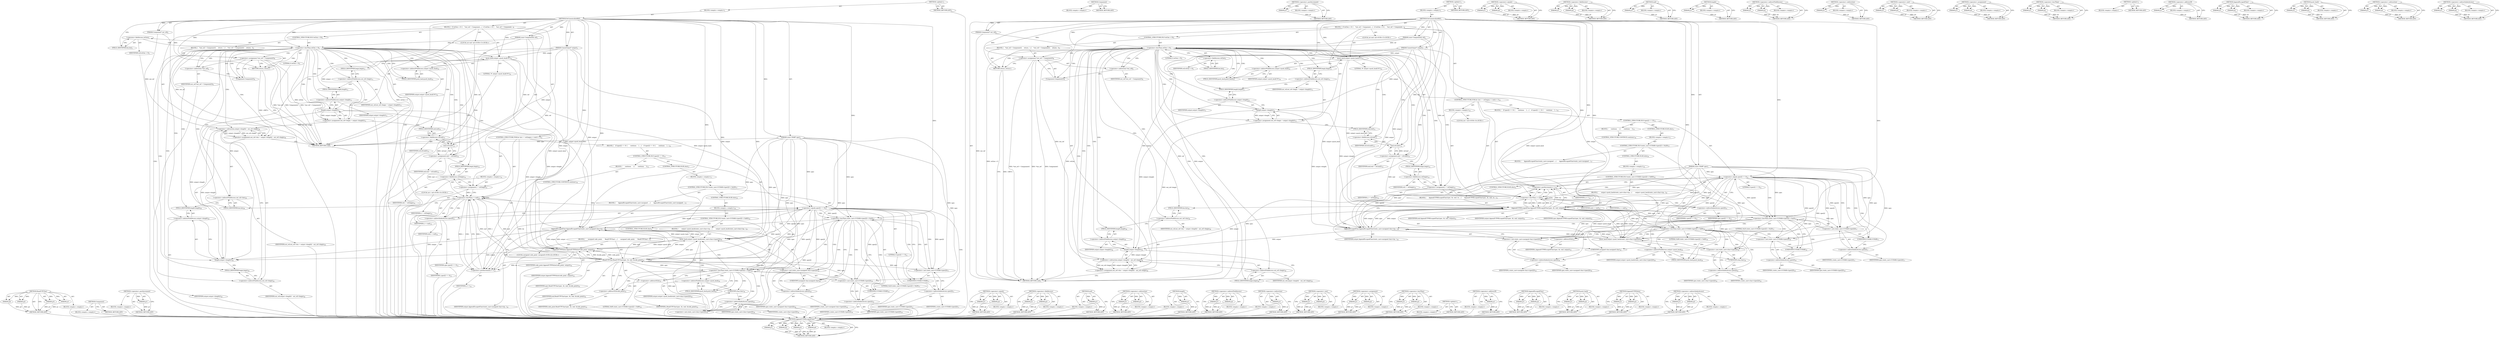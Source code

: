 digraph "&lt;operator&gt;.indirectIndexAccess" {
vulnerable_224 [label=<(METHOD,ReadUTFChar)>];
vulnerable_225 [label=<(PARAM,p1)>];
vulnerable_226 [label=<(PARAM,p2)>];
vulnerable_227 [label=<(PARAM,p3)>];
vulnerable_228 [label=<(PARAM,p4)>];
vulnerable_229 [label=<(BLOCK,&lt;empty&gt;,&lt;empty&gt;)>];
vulnerable_230 [label=<(METHOD_RETURN,ANY)>];
vulnerable_179 [label=<(METHOD,Component)>];
vulnerable_180 [label=<(BLOCK,&lt;empty&gt;,&lt;empty&gt;)>];
vulnerable_181 [label=<(METHOD_RETURN,ANY)>];
vulnerable_200 [label=<(METHOD,&lt;operator&gt;.postIncrement)>];
vulnerable_201 [label=<(PARAM,p1)>];
vulnerable_202 [label=<(BLOCK,&lt;empty&gt;,&lt;empty&gt;)>];
vulnerable_203 [label=<(METHOD_RETURN,ANY)>];
vulnerable_6 [label=<(METHOD,&lt;global&gt;)<SUB>1</SUB>>];
vulnerable_7 [label=<(BLOCK,&lt;empty&gt;,&lt;empty&gt;)<SUB>1</SUB>>];
vulnerable_8 [label=<(METHOD,DoCanonicalizeRef)<SUB>1</SUB>>];
vulnerable_9 [label=<(PARAM,const CHAR* spec)<SUB>1</SUB>>];
vulnerable_10 [label=<(PARAM,const Component&amp; ref)<SUB>2</SUB>>];
vulnerable_11 [label=<(PARAM,CanonOutput* output)<SUB>3</SUB>>];
vulnerable_12 [label=<(PARAM,Component* out_ref)<SUB>4</SUB>>];
vulnerable_13 [label=<(BLOCK,{
  if (ref.len &lt; 0) {
    *out_ref = Component...,{
  if (ref.len &lt; 0) {
    *out_ref = Component...)<SUB>4</SUB>>];
vulnerable_14 [label=<(CONTROL_STRUCTURE,IF,if (ref.len &lt; 0))<SUB>5</SUB>>];
vulnerable_15 [label=<(&lt;operator&gt;.lessThan,ref.len &lt; 0)<SUB>5</SUB>>];
vulnerable_16 [label=<(&lt;operator&gt;.fieldAccess,ref.len)<SUB>5</SUB>>];
vulnerable_17 [label=<(IDENTIFIER,ref,ref.len &lt; 0)<SUB>5</SUB>>];
vulnerable_18 [label=<(FIELD_IDENTIFIER,len,len)<SUB>5</SUB>>];
vulnerable_19 [label=<(LITERAL,0,ref.len &lt; 0)<SUB>5</SUB>>];
vulnerable_20 [label=<(BLOCK,{
    *out_ref = Component();
    return;
  },{
    *out_ref = Component();
    return;
  })<SUB>5</SUB>>];
vulnerable_21 [label=<(&lt;operator&gt;.assignment,*out_ref = Component())<SUB>6</SUB>>];
vulnerable_22 [label=<(&lt;operator&gt;.indirection,*out_ref)<SUB>6</SUB>>];
vulnerable_23 [label=<(IDENTIFIER,out_ref,*out_ref = Component())<SUB>6</SUB>>];
vulnerable_24 [label=<(Component,Component())<SUB>6</SUB>>];
vulnerable_25 [label=<(RETURN,return;,return;)<SUB>7</SUB>>];
vulnerable_26 [label=<(push_back,output-&gt;push_back('#'))<SUB>10</SUB>>];
vulnerable_27 [label=<(&lt;operator&gt;.indirectFieldAccess,output-&gt;push_back)<SUB>10</SUB>>];
vulnerable_28 [label=<(IDENTIFIER,output,output-&gt;push_back('#'))<SUB>10</SUB>>];
vulnerable_29 [label=<(FIELD_IDENTIFIER,push_back,push_back)<SUB>10</SUB>>];
vulnerable_30 [label=<(LITERAL,'#',output-&gt;push_back('#'))<SUB>10</SUB>>];
vulnerable_31 [label=<(&lt;operator&gt;.assignment,out_ref-&gt;begin = output-&gt;length())<SUB>11</SUB>>];
vulnerable_32 [label=<(&lt;operator&gt;.indirectFieldAccess,out_ref-&gt;begin)<SUB>11</SUB>>];
vulnerable_33 [label=<(IDENTIFIER,out_ref,out_ref-&gt;begin = output-&gt;length())<SUB>11</SUB>>];
vulnerable_34 [label=<(FIELD_IDENTIFIER,begin,begin)<SUB>11</SUB>>];
vulnerable_35 [label=<(length,output-&gt;length())<SUB>11</SUB>>];
vulnerable_36 [label=<(&lt;operator&gt;.indirectFieldAccess,output-&gt;length)<SUB>11</SUB>>];
vulnerable_37 [label=<(IDENTIFIER,output,output-&gt;length())<SUB>11</SUB>>];
vulnerable_38 [label=<(FIELD_IDENTIFIER,length,length)<SUB>11</SUB>>];
vulnerable_39 [label="<(LOCAL,int end: int)<SUB>13</SUB>>"];
vulnerable_40 [label=<(&lt;operator&gt;.assignment,end = ref.end())<SUB>13</SUB>>];
vulnerable_41 [label=<(IDENTIFIER,end,end = ref.end())<SUB>13</SUB>>];
vulnerable_42 [label=<(end,ref.end())<SUB>13</SUB>>];
vulnerable_43 [label=<(&lt;operator&gt;.fieldAccess,ref.end)<SUB>13</SUB>>];
vulnerable_44 [label=<(IDENTIFIER,ref,ref.end())<SUB>13</SUB>>];
vulnerable_45 [label=<(FIELD_IDENTIFIER,end,end)<SUB>13</SUB>>];
vulnerable_46 [label=<(CONTROL_STRUCTURE,FOR,for (int i = ref.begin;i &lt; end;i++))<SUB>14</SUB>>];
vulnerable_47 [label=<(BLOCK,&lt;empty&gt;,&lt;empty&gt;)<SUB>14</SUB>>];
vulnerable_48 [label="<(LOCAL,int i: int)<SUB>14</SUB>>"];
vulnerable_49 [label=<(&lt;operator&gt;.assignment,i = ref.begin)<SUB>14</SUB>>];
vulnerable_50 [label=<(IDENTIFIER,i,i = ref.begin)<SUB>14</SUB>>];
vulnerable_51 [label=<(&lt;operator&gt;.fieldAccess,ref.begin)<SUB>14</SUB>>];
vulnerable_52 [label=<(IDENTIFIER,ref,i = ref.begin)<SUB>14</SUB>>];
vulnerable_53 [label=<(FIELD_IDENTIFIER,begin,begin)<SUB>14</SUB>>];
vulnerable_54 [label=<(&lt;operator&gt;.lessThan,i &lt; end)<SUB>14</SUB>>];
vulnerable_55 [label=<(IDENTIFIER,i,i &lt; end)<SUB>14</SUB>>];
vulnerable_56 [label=<(IDENTIFIER,end,i &lt; end)<SUB>14</SUB>>];
vulnerable_57 [label=<(&lt;operator&gt;.postIncrement,i++)<SUB>14</SUB>>];
vulnerable_58 [label=<(IDENTIFIER,i,i++)<SUB>14</SUB>>];
vulnerable_59 [label=<(BLOCK,{
    if (spec[i] == 0) {
      continue;
    }...,{
    if (spec[i] == 0) {
      continue;
    }...)<SUB>14</SUB>>];
vulnerable_60 [label=<(CONTROL_STRUCTURE,IF,if (spec[i] == 0))<SUB>15</SUB>>];
vulnerable_61 [label=<(&lt;operator&gt;.equals,spec[i] == 0)<SUB>15</SUB>>];
vulnerable_62 [label=<(&lt;operator&gt;.indirectIndexAccess,spec[i])<SUB>15</SUB>>];
vulnerable_63 [label=<(IDENTIFIER,spec,spec[i] == 0)<SUB>15</SUB>>];
vulnerable_64 [label=<(IDENTIFIER,i,spec[i] == 0)<SUB>15</SUB>>];
vulnerable_65 [label=<(LITERAL,0,spec[i] == 0)<SUB>15</SUB>>];
vulnerable_66 [label=<(BLOCK,{
      continue;
    },{
      continue;
    })<SUB>15</SUB>>];
vulnerable_67 [label=<(CONTROL_STRUCTURE,CONTINUE,continue;)<SUB>16</SUB>>];
vulnerable_68 [label=<(CONTROL_STRUCTURE,ELSE,else)<SUB>17</SUB>>];
vulnerable_69 [label=<(BLOCK,&lt;empty&gt;,&lt;empty&gt;)<SUB>17</SUB>>];
vulnerable_70 [label=<(CONTROL_STRUCTURE,IF,if (static_cast&lt;UCHAR&gt;(spec[i]) &lt; 0x20))<SUB>17</SUB>>];
vulnerable_71 [label=<(&lt;operator&gt;.lessThan,static_cast&lt;UCHAR&gt;(spec[i]) &lt; 0x20)<SUB>17</SUB>>];
vulnerable_72 [label=<(&lt;operator&gt;.cast,static_cast&lt;UCHAR&gt;(spec[i]))<SUB>17</SUB>>];
vulnerable_73 [label=<(UNKNOWN,UCHAR,UCHAR)<SUB>17</SUB>>];
vulnerable_74 [label=<(&lt;operator&gt;.indirectIndexAccess,spec[i])<SUB>17</SUB>>];
vulnerable_75 [label=<(IDENTIFIER,spec,static_cast&lt;UCHAR&gt;(spec[i]))<SUB>17</SUB>>];
vulnerable_76 [label=<(IDENTIFIER,i,static_cast&lt;UCHAR&gt;(spec[i]))<SUB>17</SUB>>];
vulnerable_77 [label=<(LITERAL,0x20,static_cast&lt;UCHAR&gt;(spec[i]) &lt; 0x20)<SUB>17</SUB>>];
vulnerable_78 [label=<(BLOCK,{
      AppendEscapedChar(static_cast&lt;unsigned ...,{
      AppendEscapedChar(static_cast&lt;unsigned ...)<SUB>17</SUB>>];
vulnerable_79 [label=<(AppendEscapedChar,AppendEscapedChar(static_cast&lt;unsigned char&gt;(sp...)<SUB>18</SUB>>];
vulnerable_80 [label=<(&lt;operator&gt;.cast,static_cast&lt;unsigned char&gt;(spec[i]))<SUB>18</SUB>>];
vulnerable_81 [label=<(UNKNOWN,unsigned char,unsigned char)<SUB>18</SUB>>];
vulnerable_82 [label=<(&lt;operator&gt;.indirectIndexAccess,spec[i])<SUB>18</SUB>>];
vulnerable_83 [label=<(IDENTIFIER,spec,static_cast&lt;unsigned char&gt;(spec[i]))<SUB>18</SUB>>];
vulnerable_84 [label=<(IDENTIFIER,i,static_cast&lt;unsigned char&gt;(spec[i]))<SUB>18</SUB>>];
vulnerable_85 [label=<(IDENTIFIER,output,AppendEscapedChar(static_cast&lt;unsigned char&gt;(sp...)<SUB>18</SUB>>];
vulnerable_86 [label=<(CONTROL_STRUCTURE,ELSE,else)<SUB>19</SUB>>];
vulnerable_87 [label=<(BLOCK,&lt;empty&gt;,&lt;empty&gt;)<SUB>19</SUB>>];
vulnerable_88 [label=<(CONTROL_STRUCTURE,IF,if (static_cast&lt;UCHAR&gt;(spec[i]) &lt; 0x80))<SUB>19</SUB>>];
vulnerable_89 [label=<(&lt;operator&gt;.lessThan,static_cast&lt;UCHAR&gt;(spec[i]) &lt; 0x80)<SUB>19</SUB>>];
vulnerable_90 [label=<(&lt;operator&gt;.cast,static_cast&lt;UCHAR&gt;(spec[i]))<SUB>19</SUB>>];
vulnerable_91 [label=<(UNKNOWN,UCHAR,UCHAR)<SUB>19</SUB>>];
vulnerable_92 [label=<(&lt;operator&gt;.indirectIndexAccess,spec[i])<SUB>19</SUB>>];
vulnerable_93 [label=<(IDENTIFIER,spec,static_cast&lt;UCHAR&gt;(spec[i]))<SUB>19</SUB>>];
vulnerable_94 [label=<(IDENTIFIER,i,static_cast&lt;UCHAR&gt;(spec[i]))<SUB>19</SUB>>];
vulnerable_95 [label=<(LITERAL,0x80,static_cast&lt;UCHAR&gt;(spec[i]) &lt; 0x80)<SUB>19</SUB>>];
vulnerable_96 [label=<(BLOCK,{
       output-&gt;push_back(static_cast&lt;char&gt;(sp...,{
       output-&gt;push_back(static_cast&lt;char&gt;(sp...)<SUB>19</SUB>>];
vulnerable_97 [label=<(push_back,output-&gt;push_back(static_cast&lt;char&gt;(spec[i])))<SUB>20</SUB>>];
vulnerable_98 [label=<(&lt;operator&gt;.indirectFieldAccess,output-&gt;push_back)<SUB>20</SUB>>];
vulnerable_99 [label=<(IDENTIFIER,output,output-&gt;push_back(static_cast&lt;char&gt;(spec[i])))<SUB>20</SUB>>];
vulnerable_100 [label=<(FIELD_IDENTIFIER,push_back,push_back)<SUB>20</SUB>>];
vulnerable_101 [label=<(&lt;operator&gt;.cast,static_cast&lt;char&gt;(spec[i]))<SUB>20</SUB>>];
vulnerable_102 [label=<(UNKNOWN,char,char)<SUB>20</SUB>>];
vulnerable_103 [label=<(&lt;operator&gt;.indirectIndexAccess,spec[i])<SUB>20</SUB>>];
vulnerable_104 [label=<(IDENTIFIER,spec,static_cast&lt;char&gt;(spec[i]))<SUB>20</SUB>>];
vulnerable_105 [label=<(IDENTIFIER,i,static_cast&lt;char&gt;(spec[i]))<SUB>20</SUB>>];
vulnerable_106 [label=<(CONTROL_STRUCTURE,ELSE,else)<SUB>21</SUB>>];
vulnerable_107 [label=<(BLOCK,{
      unsigned code_point;
      ReadUTFChar(...,{
      unsigned code_point;
      ReadUTFChar(...)<SUB>21</SUB>>];
vulnerable_108 [label="<(LOCAL,unsigned code_point: unsigned)<SUB>22</SUB>>"];
vulnerable_109 [label=<(ReadUTFChar,ReadUTFChar(spec, &amp;i, end, &amp;code_point))<SUB>23</SUB>>];
vulnerable_110 [label=<(IDENTIFIER,spec,ReadUTFChar(spec, &amp;i, end, &amp;code_point))<SUB>23</SUB>>];
vulnerable_111 [label=<(&lt;operator&gt;.addressOf,&amp;i)<SUB>23</SUB>>];
vulnerable_112 [label=<(IDENTIFIER,i,ReadUTFChar(spec, &amp;i, end, &amp;code_point))<SUB>23</SUB>>];
vulnerable_113 [label=<(IDENTIFIER,end,ReadUTFChar(spec, &amp;i, end, &amp;code_point))<SUB>23</SUB>>];
vulnerable_114 [label=<(&lt;operator&gt;.addressOf,&amp;code_point)<SUB>23</SUB>>];
vulnerable_115 [label=<(IDENTIFIER,code_point,ReadUTFChar(spec, &amp;i, end, &amp;code_point))<SUB>23</SUB>>];
vulnerable_116 [label=<(AppendUTF8Value,AppendUTF8Value(code_point, output))<SUB>24</SUB>>];
vulnerable_117 [label=<(IDENTIFIER,code_point,AppendUTF8Value(code_point, output))<SUB>24</SUB>>];
vulnerable_118 [label=<(IDENTIFIER,output,AppendUTF8Value(code_point, output))<SUB>24</SUB>>];
vulnerable_119 [label=<(&lt;operator&gt;.assignment,out_ref-&gt;len = output-&gt;length() - out_ref-&gt;begin)<SUB>28</SUB>>];
vulnerable_120 [label=<(&lt;operator&gt;.indirectFieldAccess,out_ref-&gt;len)<SUB>28</SUB>>];
vulnerable_121 [label=<(IDENTIFIER,out_ref,out_ref-&gt;len = output-&gt;length() - out_ref-&gt;begin)<SUB>28</SUB>>];
vulnerable_122 [label=<(FIELD_IDENTIFIER,len,len)<SUB>28</SUB>>];
vulnerable_123 [label=<(&lt;operator&gt;.subtraction,output-&gt;length() - out_ref-&gt;begin)<SUB>28</SUB>>];
vulnerable_124 [label=<(length,output-&gt;length())<SUB>28</SUB>>];
vulnerable_125 [label=<(&lt;operator&gt;.indirectFieldAccess,output-&gt;length)<SUB>28</SUB>>];
vulnerable_126 [label=<(IDENTIFIER,output,output-&gt;length())<SUB>28</SUB>>];
vulnerable_127 [label=<(FIELD_IDENTIFIER,length,length)<SUB>28</SUB>>];
vulnerable_128 [label=<(&lt;operator&gt;.indirectFieldAccess,out_ref-&gt;begin)<SUB>28</SUB>>];
vulnerable_129 [label=<(IDENTIFIER,out_ref,output-&gt;length() - out_ref-&gt;begin)<SUB>28</SUB>>];
vulnerable_130 [label=<(FIELD_IDENTIFIER,begin,begin)<SUB>28</SUB>>];
vulnerable_131 [label=<(METHOD_RETURN,void)<SUB>1</SUB>>];
vulnerable_133 [label=<(METHOD_RETURN,ANY)<SUB>1</SUB>>];
vulnerable_204 [label=<(METHOD,&lt;operator&gt;.equals)>];
vulnerable_205 [label=<(PARAM,p1)>];
vulnerable_206 [label=<(PARAM,p2)>];
vulnerable_207 [label=<(BLOCK,&lt;empty&gt;,&lt;empty&gt;)>];
vulnerable_208 [label=<(METHOD_RETURN,ANY)>];
vulnerable_165 [label=<(METHOD,&lt;operator&gt;.fieldAccess)>];
vulnerable_166 [label=<(PARAM,p1)>];
vulnerable_167 [label=<(PARAM,p2)>];
vulnerable_168 [label=<(BLOCK,&lt;empty&gt;,&lt;empty&gt;)>];
vulnerable_169 [label=<(METHOD_RETURN,ANY)>];
vulnerable_196 [label=<(METHOD,end)>];
vulnerable_197 [label=<(PARAM,p1)>];
vulnerable_198 [label=<(BLOCK,&lt;empty&gt;,&lt;empty&gt;)>];
vulnerable_199 [label=<(METHOD_RETURN,ANY)>];
vulnerable_240 [label=<(METHOD,&lt;operator&gt;.subtraction)>];
vulnerable_241 [label=<(PARAM,p1)>];
vulnerable_242 [label=<(PARAM,p2)>];
vulnerable_243 [label=<(BLOCK,&lt;empty&gt;,&lt;empty&gt;)>];
vulnerable_244 [label=<(METHOD_RETURN,ANY)>];
vulnerable_192 [label=<(METHOD,length)>];
vulnerable_193 [label=<(PARAM,p1)>];
vulnerable_194 [label=<(BLOCK,&lt;empty&gt;,&lt;empty&gt;)>];
vulnerable_195 [label=<(METHOD_RETURN,ANY)>];
vulnerable_187 [label=<(METHOD,&lt;operator&gt;.indirectFieldAccess)>];
vulnerable_188 [label=<(PARAM,p1)>];
vulnerable_189 [label=<(PARAM,p2)>];
vulnerable_190 [label=<(BLOCK,&lt;empty&gt;,&lt;empty&gt;)>];
vulnerable_191 [label=<(METHOD_RETURN,ANY)>];
vulnerable_175 [label=<(METHOD,&lt;operator&gt;.indirection)>];
vulnerable_176 [label=<(PARAM,p1)>];
vulnerable_177 [label=<(BLOCK,&lt;empty&gt;,&lt;empty&gt;)>];
vulnerable_178 [label=<(METHOD_RETURN,ANY)>];
vulnerable_214 [label=<(METHOD,&lt;operator&gt;.cast)>];
vulnerable_215 [label=<(PARAM,p1)>];
vulnerable_216 [label=<(PARAM,p2)>];
vulnerable_217 [label=<(BLOCK,&lt;empty&gt;,&lt;empty&gt;)>];
vulnerable_218 [label=<(METHOD_RETURN,ANY)>];
vulnerable_170 [label=<(METHOD,&lt;operator&gt;.assignment)>];
vulnerable_171 [label=<(PARAM,p1)>];
vulnerable_172 [label=<(PARAM,p2)>];
vulnerable_173 [label=<(BLOCK,&lt;empty&gt;,&lt;empty&gt;)>];
vulnerable_174 [label=<(METHOD_RETURN,ANY)>];
vulnerable_160 [label=<(METHOD,&lt;operator&gt;.lessThan)>];
vulnerable_161 [label=<(PARAM,p1)>];
vulnerable_162 [label=<(PARAM,p2)>];
vulnerable_163 [label=<(BLOCK,&lt;empty&gt;,&lt;empty&gt;)>];
vulnerable_164 [label=<(METHOD_RETURN,ANY)>];
vulnerable_154 [label=<(METHOD,&lt;global&gt;)<SUB>1</SUB>>];
vulnerable_155 [label=<(BLOCK,&lt;empty&gt;,&lt;empty&gt;)>];
vulnerable_156 [label=<(METHOD_RETURN,ANY)>];
vulnerable_231 [label=<(METHOD,&lt;operator&gt;.addressOf)>];
vulnerable_232 [label=<(PARAM,p1)>];
vulnerable_233 [label=<(BLOCK,&lt;empty&gt;,&lt;empty&gt;)>];
vulnerable_234 [label=<(METHOD_RETURN,ANY)>];
vulnerable_219 [label=<(METHOD,AppendEscapedChar)>];
vulnerable_220 [label=<(PARAM,p1)>];
vulnerable_221 [label=<(PARAM,p2)>];
vulnerable_222 [label=<(BLOCK,&lt;empty&gt;,&lt;empty&gt;)>];
vulnerable_223 [label=<(METHOD_RETURN,ANY)>];
vulnerable_182 [label=<(METHOD,push_back)>];
vulnerable_183 [label=<(PARAM,p1)>];
vulnerable_184 [label=<(PARAM,p2)>];
vulnerable_185 [label=<(BLOCK,&lt;empty&gt;,&lt;empty&gt;)>];
vulnerable_186 [label=<(METHOD_RETURN,ANY)>];
vulnerable_235 [label=<(METHOD,AppendUTF8Value)>];
vulnerable_236 [label=<(PARAM,p1)>];
vulnerable_237 [label=<(PARAM,p2)>];
vulnerable_238 [label=<(BLOCK,&lt;empty&gt;,&lt;empty&gt;)>];
vulnerable_239 [label=<(METHOD_RETURN,ANY)>];
vulnerable_209 [label=<(METHOD,&lt;operator&gt;.indirectIndexAccess)>];
vulnerable_210 [label=<(PARAM,p1)>];
vulnerable_211 [label=<(PARAM,p2)>];
vulnerable_212 [label=<(BLOCK,&lt;empty&gt;,&lt;empty&gt;)>];
vulnerable_213 [label=<(METHOD_RETURN,ANY)>];
fixed_217 [label=<(METHOD,AppendUTF8EscapedChar)>];
fixed_218 [label=<(PARAM,p1)>];
fixed_219 [label=<(PARAM,p2)>];
fixed_220 [label=<(PARAM,p3)>];
fixed_221 [label=<(PARAM,p4)>];
fixed_222 [label=<(BLOCK,&lt;empty&gt;,&lt;empty&gt;)>];
fixed_223 [label=<(METHOD_RETURN,ANY)>];
fixed_172 [label=<(METHOD,Component)>];
fixed_173 [label=<(BLOCK,&lt;empty&gt;,&lt;empty&gt;)>];
fixed_174 [label=<(METHOD_RETURN,ANY)>];
fixed_193 [label=<(METHOD,&lt;operator&gt;.postIncrement)>];
fixed_194 [label=<(PARAM,p1)>];
fixed_195 [label=<(BLOCK,&lt;empty&gt;,&lt;empty&gt;)>];
fixed_196 [label=<(METHOD_RETURN,ANY)>];
fixed_6 [label=<(METHOD,&lt;global&gt;)<SUB>1</SUB>>];
fixed_7 [label=<(BLOCK,&lt;empty&gt;,&lt;empty&gt;)<SUB>1</SUB>>];
fixed_8 [label=<(METHOD,DoCanonicalizeRef)<SUB>1</SUB>>];
fixed_9 [label=<(PARAM,const CHAR* spec)<SUB>1</SUB>>];
fixed_10 [label=<(PARAM,const Component&amp; ref)<SUB>2</SUB>>];
fixed_11 [label=<(PARAM,CanonOutput* output)<SUB>3</SUB>>];
fixed_12 [label=<(PARAM,Component* out_ref)<SUB>4</SUB>>];
fixed_13 [label=<(BLOCK,{
  if (ref.len &lt; 0) {
    *out_ref = Component...,{
  if (ref.len &lt; 0) {
    *out_ref = Component...)<SUB>4</SUB>>];
fixed_14 [label=<(CONTROL_STRUCTURE,IF,if (ref.len &lt; 0))<SUB>5</SUB>>];
fixed_15 [label=<(&lt;operator&gt;.lessThan,ref.len &lt; 0)<SUB>5</SUB>>];
fixed_16 [label=<(&lt;operator&gt;.fieldAccess,ref.len)<SUB>5</SUB>>];
fixed_17 [label=<(IDENTIFIER,ref,ref.len &lt; 0)<SUB>5</SUB>>];
fixed_18 [label=<(FIELD_IDENTIFIER,len,len)<SUB>5</SUB>>];
fixed_19 [label=<(LITERAL,0,ref.len &lt; 0)<SUB>5</SUB>>];
fixed_20 [label=<(BLOCK,{
    *out_ref = Component();
    return;
  },{
    *out_ref = Component();
    return;
  })<SUB>5</SUB>>];
fixed_21 [label=<(&lt;operator&gt;.assignment,*out_ref = Component())<SUB>6</SUB>>];
fixed_22 [label=<(&lt;operator&gt;.indirection,*out_ref)<SUB>6</SUB>>];
fixed_23 [label=<(IDENTIFIER,out_ref,*out_ref = Component())<SUB>6</SUB>>];
fixed_24 [label=<(Component,Component())<SUB>6</SUB>>];
fixed_25 [label=<(RETURN,return;,return;)<SUB>7</SUB>>];
fixed_26 [label=<(push_back,output-&gt;push_back('#'))<SUB>10</SUB>>];
fixed_27 [label=<(&lt;operator&gt;.indirectFieldAccess,output-&gt;push_back)<SUB>10</SUB>>];
fixed_28 [label=<(IDENTIFIER,output,output-&gt;push_back('#'))<SUB>10</SUB>>];
fixed_29 [label=<(FIELD_IDENTIFIER,push_back,push_back)<SUB>10</SUB>>];
fixed_30 [label=<(LITERAL,'#',output-&gt;push_back('#'))<SUB>10</SUB>>];
fixed_31 [label=<(&lt;operator&gt;.assignment,out_ref-&gt;begin = output-&gt;length())<SUB>11</SUB>>];
fixed_32 [label=<(&lt;operator&gt;.indirectFieldAccess,out_ref-&gt;begin)<SUB>11</SUB>>];
fixed_33 [label=<(IDENTIFIER,out_ref,out_ref-&gt;begin = output-&gt;length())<SUB>11</SUB>>];
fixed_34 [label=<(FIELD_IDENTIFIER,begin,begin)<SUB>11</SUB>>];
fixed_35 [label=<(length,output-&gt;length())<SUB>11</SUB>>];
fixed_36 [label=<(&lt;operator&gt;.indirectFieldAccess,output-&gt;length)<SUB>11</SUB>>];
fixed_37 [label=<(IDENTIFIER,output,output-&gt;length())<SUB>11</SUB>>];
fixed_38 [label=<(FIELD_IDENTIFIER,length,length)<SUB>11</SUB>>];
fixed_39 [label="<(LOCAL,int end: int)<SUB>13</SUB>>"];
fixed_40 [label=<(&lt;operator&gt;.assignment,end = ref.end())<SUB>13</SUB>>];
fixed_41 [label=<(IDENTIFIER,end,end = ref.end())<SUB>13</SUB>>];
fixed_42 [label=<(end,ref.end())<SUB>13</SUB>>];
fixed_43 [label=<(&lt;operator&gt;.fieldAccess,ref.end)<SUB>13</SUB>>];
fixed_44 [label=<(IDENTIFIER,ref,ref.end())<SUB>13</SUB>>];
fixed_45 [label=<(FIELD_IDENTIFIER,end,end)<SUB>13</SUB>>];
fixed_46 [label=<(CONTROL_STRUCTURE,FOR,for (int i = ref.begin;i &lt; end;i++))<SUB>14</SUB>>];
fixed_47 [label=<(BLOCK,&lt;empty&gt;,&lt;empty&gt;)<SUB>14</SUB>>];
fixed_48 [label="<(LOCAL,int i: int)<SUB>14</SUB>>"];
fixed_49 [label=<(&lt;operator&gt;.assignment,i = ref.begin)<SUB>14</SUB>>];
fixed_50 [label=<(IDENTIFIER,i,i = ref.begin)<SUB>14</SUB>>];
fixed_51 [label=<(&lt;operator&gt;.fieldAccess,ref.begin)<SUB>14</SUB>>];
fixed_52 [label=<(IDENTIFIER,ref,i = ref.begin)<SUB>14</SUB>>];
fixed_53 [label=<(FIELD_IDENTIFIER,begin,begin)<SUB>14</SUB>>];
fixed_54 [label=<(&lt;operator&gt;.lessThan,i &lt; end)<SUB>14</SUB>>];
fixed_55 [label=<(IDENTIFIER,i,i &lt; end)<SUB>14</SUB>>];
fixed_56 [label=<(IDENTIFIER,end,i &lt; end)<SUB>14</SUB>>];
fixed_57 [label=<(&lt;operator&gt;.postIncrement,i++)<SUB>14</SUB>>];
fixed_58 [label=<(IDENTIFIER,i,i++)<SUB>14</SUB>>];
fixed_59 [label=<(BLOCK,{
    if (spec[i] == 0) {
      continue;
    }...,{
    if (spec[i] == 0) {
      continue;
    }...)<SUB>14</SUB>>];
fixed_60 [label=<(CONTROL_STRUCTURE,IF,if (spec[i] == 0))<SUB>15</SUB>>];
fixed_61 [label=<(&lt;operator&gt;.equals,spec[i] == 0)<SUB>15</SUB>>];
fixed_62 [label=<(&lt;operator&gt;.indirectIndexAccess,spec[i])<SUB>15</SUB>>];
fixed_63 [label=<(IDENTIFIER,spec,spec[i] == 0)<SUB>15</SUB>>];
fixed_64 [label=<(IDENTIFIER,i,spec[i] == 0)<SUB>15</SUB>>];
fixed_65 [label=<(LITERAL,0,spec[i] == 0)<SUB>15</SUB>>];
fixed_66 [label=<(BLOCK,{
      continue;
    },{
      continue;
    })<SUB>15</SUB>>];
fixed_67 [label=<(CONTROL_STRUCTURE,CONTINUE,continue;)<SUB>16</SUB>>];
fixed_68 [label=<(CONTROL_STRUCTURE,ELSE,else)<SUB>17</SUB>>];
fixed_69 [label=<(BLOCK,&lt;empty&gt;,&lt;empty&gt;)<SUB>17</SUB>>];
fixed_70 [label=<(CONTROL_STRUCTURE,IF,if (static_cast&lt;UCHAR&gt;(spec[i]) &lt; 0x20))<SUB>17</SUB>>];
fixed_71 [label=<(&lt;operator&gt;.lessThan,static_cast&lt;UCHAR&gt;(spec[i]) &lt; 0x20)<SUB>17</SUB>>];
fixed_72 [label=<(&lt;operator&gt;.cast,static_cast&lt;UCHAR&gt;(spec[i]))<SUB>17</SUB>>];
fixed_73 [label=<(UNKNOWN,UCHAR,UCHAR)<SUB>17</SUB>>];
fixed_74 [label=<(&lt;operator&gt;.indirectIndexAccess,spec[i])<SUB>17</SUB>>];
fixed_75 [label=<(IDENTIFIER,spec,static_cast&lt;UCHAR&gt;(spec[i]))<SUB>17</SUB>>];
fixed_76 [label=<(IDENTIFIER,i,static_cast&lt;UCHAR&gt;(spec[i]))<SUB>17</SUB>>];
fixed_77 [label=<(LITERAL,0x20,static_cast&lt;UCHAR&gt;(spec[i]) &lt; 0x20)<SUB>17</SUB>>];
fixed_78 [label=<(BLOCK,{
      AppendEscapedChar(static_cast&lt;unsigned ...,{
      AppendEscapedChar(static_cast&lt;unsigned ...)<SUB>17</SUB>>];
fixed_79 [label=<(AppendEscapedChar,AppendEscapedChar(static_cast&lt;unsigned char&gt;(sp...)<SUB>18</SUB>>];
fixed_80 [label=<(&lt;operator&gt;.cast,static_cast&lt;unsigned char&gt;(spec[i]))<SUB>18</SUB>>];
fixed_81 [label=<(UNKNOWN,unsigned char,unsigned char)<SUB>18</SUB>>];
fixed_82 [label=<(&lt;operator&gt;.indirectIndexAccess,spec[i])<SUB>18</SUB>>];
fixed_83 [label=<(IDENTIFIER,spec,static_cast&lt;unsigned char&gt;(spec[i]))<SUB>18</SUB>>];
fixed_84 [label=<(IDENTIFIER,i,static_cast&lt;unsigned char&gt;(spec[i]))<SUB>18</SUB>>];
fixed_85 [label=<(IDENTIFIER,output,AppendEscapedChar(static_cast&lt;unsigned char&gt;(sp...)<SUB>18</SUB>>];
fixed_86 [label=<(CONTROL_STRUCTURE,ELSE,else)<SUB>19</SUB>>];
fixed_87 [label=<(BLOCK,&lt;empty&gt;,&lt;empty&gt;)<SUB>19</SUB>>];
fixed_88 [label=<(CONTROL_STRUCTURE,IF,if (static_cast&lt;UCHAR&gt;(spec[i]) &lt; 0x80))<SUB>19</SUB>>];
fixed_89 [label=<(&lt;operator&gt;.lessThan,static_cast&lt;UCHAR&gt;(spec[i]) &lt; 0x80)<SUB>19</SUB>>];
fixed_90 [label=<(&lt;operator&gt;.cast,static_cast&lt;UCHAR&gt;(spec[i]))<SUB>19</SUB>>];
fixed_91 [label=<(UNKNOWN,UCHAR,UCHAR)<SUB>19</SUB>>];
fixed_92 [label=<(&lt;operator&gt;.indirectIndexAccess,spec[i])<SUB>19</SUB>>];
fixed_93 [label=<(IDENTIFIER,spec,static_cast&lt;UCHAR&gt;(spec[i]))<SUB>19</SUB>>];
fixed_94 [label=<(IDENTIFIER,i,static_cast&lt;UCHAR&gt;(spec[i]))<SUB>19</SUB>>];
fixed_95 [label=<(LITERAL,0x80,static_cast&lt;UCHAR&gt;(spec[i]) &lt; 0x80)<SUB>19</SUB>>];
fixed_96 [label=<(BLOCK,{
       output-&gt;push_back(static_cast&lt;char&gt;(sp...,{
       output-&gt;push_back(static_cast&lt;char&gt;(sp...)<SUB>19</SUB>>];
fixed_97 [label=<(push_back,output-&gt;push_back(static_cast&lt;char&gt;(spec[i])))<SUB>20</SUB>>];
fixed_98 [label=<(&lt;operator&gt;.indirectFieldAccess,output-&gt;push_back)<SUB>20</SUB>>];
fixed_99 [label=<(IDENTIFIER,output,output-&gt;push_back(static_cast&lt;char&gt;(spec[i])))<SUB>20</SUB>>];
fixed_100 [label=<(FIELD_IDENTIFIER,push_back,push_back)<SUB>20</SUB>>];
fixed_101 [label=<(&lt;operator&gt;.cast,static_cast&lt;char&gt;(spec[i]))<SUB>20</SUB>>];
fixed_102 [label=<(UNKNOWN,char,char)<SUB>20</SUB>>];
fixed_103 [label=<(&lt;operator&gt;.indirectIndexAccess,spec[i])<SUB>20</SUB>>];
fixed_104 [label=<(IDENTIFIER,spec,static_cast&lt;char&gt;(spec[i]))<SUB>20</SUB>>];
fixed_105 [label=<(IDENTIFIER,i,static_cast&lt;char&gt;(spec[i]))<SUB>20</SUB>>];
fixed_106 [label=<(CONTROL_STRUCTURE,ELSE,else)<SUB>21</SUB>>];
fixed_107 [label=<(BLOCK,{
      AppendUTF8EscapedChar(spec, &amp;i, end, ou...,{
      AppendUTF8EscapedChar(spec, &amp;i, end, ou...)<SUB>21</SUB>>];
fixed_108 [label=<(AppendUTF8EscapedChar,AppendUTF8EscapedChar(spec, &amp;i, end, output))<SUB>22</SUB>>];
fixed_109 [label=<(IDENTIFIER,spec,AppendUTF8EscapedChar(spec, &amp;i, end, output))<SUB>22</SUB>>];
fixed_110 [label=<(&lt;operator&gt;.addressOf,&amp;i)<SUB>22</SUB>>];
fixed_111 [label=<(IDENTIFIER,i,AppendUTF8EscapedChar(spec, &amp;i, end, output))<SUB>22</SUB>>];
fixed_112 [label=<(IDENTIFIER,end,AppendUTF8EscapedChar(spec, &amp;i, end, output))<SUB>22</SUB>>];
fixed_113 [label=<(IDENTIFIER,output,AppendUTF8EscapedChar(spec, &amp;i, end, output))<SUB>22</SUB>>];
fixed_114 [label=<(&lt;operator&gt;.assignment,out_ref-&gt;len = output-&gt;length() - out_ref-&gt;begin)<SUB>26</SUB>>];
fixed_115 [label=<(&lt;operator&gt;.indirectFieldAccess,out_ref-&gt;len)<SUB>26</SUB>>];
fixed_116 [label=<(IDENTIFIER,out_ref,out_ref-&gt;len = output-&gt;length() - out_ref-&gt;begin)<SUB>26</SUB>>];
fixed_117 [label=<(FIELD_IDENTIFIER,len,len)<SUB>26</SUB>>];
fixed_118 [label=<(&lt;operator&gt;.subtraction,output-&gt;length() - out_ref-&gt;begin)<SUB>26</SUB>>];
fixed_119 [label=<(length,output-&gt;length())<SUB>26</SUB>>];
fixed_120 [label=<(&lt;operator&gt;.indirectFieldAccess,output-&gt;length)<SUB>26</SUB>>];
fixed_121 [label=<(IDENTIFIER,output,output-&gt;length())<SUB>26</SUB>>];
fixed_122 [label=<(FIELD_IDENTIFIER,length,length)<SUB>26</SUB>>];
fixed_123 [label=<(&lt;operator&gt;.indirectFieldAccess,out_ref-&gt;begin)<SUB>26</SUB>>];
fixed_124 [label=<(IDENTIFIER,out_ref,output-&gt;length() - out_ref-&gt;begin)<SUB>26</SUB>>];
fixed_125 [label=<(FIELD_IDENTIFIER,begin,begin)<SUB>26</SUB>>];
fixed_126 [label=<(METHOD_RETURN,void)<SUB>1</SUB>>];
fixed_128 [label=<(METHOD_RETURN,ANY)<SUB>1</SUB>>];
fixed_197 [label=<(METHOD,&lt;operator&gt;.equals)>];
fixed_198 [label=<(PARAM,p1)>];
fixed_199 [label=<(PARAM,p2)>];
fixed_200 [label=<(BLOCK,&lt;empty&gt;,&lt;empty&gt;)>];
fixed_201 [label=<(METHOD_RETURN,ANY)>];
fixed_158 [label=<(METHOD,&lt;operator&gt;.fieldAccess)>];
fixed_159 [label=<(PARAM,p1)>];
fixed_160 [label=<(PARAM,p2)>];
fixed_161 [label=<(BLOCK,&lt;empty&gt;,&lt;empty&gt;)>];
fixed_162 [label=<(METHOD_RETURN,ANY)>];
fixed_189 [label=<(METHOD,end)>];
fixed_190 [label=<(PARAM,p1)>];
fixed_191 [label=<(BLOCK,&lt;empty&gt;,&lt;empty&gt;)>];
fixed_192 [label=<(METHOD_RETURN,ANY)>];
fixed_185 [label=<(METHOD,length)>];
fixed_186 [label=<(PARAM,p1)>];
fixed_187 [label=<(BLOCK,&lt;empty&gt;,&lt;empty&gt;)>];
fixed_188 [label=<(METHOD_RETURN,ANY)>];
fixed_180 [label=<(METHOD,&lt;operator&gt;.indirectFieldAccess)>];
fixed_181 [label=<(PARAM,p1)>];
fixed_182 [label=<(PARAM,p2)>];
fixed_183 [label=<(BLOCK,&lt;empty&gt;,&lt;empty&gt;)>];
fixed_184 [label=<(METHOD_RETURN,ANY)>];
fixed_168 [label=<(METHOD,&lt;operator&gt;.indirection)>];
fixed_169 [label=<(PARAM,p1)>];
fixed_170 [label=<(BLOCK,&lt;empty&gt;,&lt;empty&gt;)>];
fixed_171 [label=<(METHOD_RETURN,ANY)>];
fixed_207 [label=<(METHOD,&lt;operator&gt;.cast)>];
fixed_208 [label=<(PARAM,p1)>];
fixed_209 [label=<(PARAM,p2)>];
fixed_210 [label=<(BLOCK,&lt;empty&gt;,&lt;empty&gt;)>];
fixed_211 [label=<(METHOD_RETURN,ANY)>];
fixed_163 [label=<(METHOD,&lt;operator&gt;.assignment)>];
fixed_164 [label=<(PARAM,p1)>];
fixed_165 [label=<(PARAM,p2)>];
fixed_166 [label=<(BLOCK,&lt;empty&gt;,&lt;empty&gt;)>];
fixed_167 [label=<(METHOD_RETURN,ANY)>];
fixed_153 [label=<(METHOD,&lt;operator&gt;.lessThan)>];
fixed_154 [label=<(PARAM,p1)>];
fixed_155 [label=<(PARAM,p2)>];
fixed_156 [label=<(BLOCK,&lt;empty&gt;,&lt;empty&gt;)>];
fixed_157 [label=<(METHOD_RETURN,ANY)>];
fixed_147 [label=<(METHOD,&lt;global&gt;)<SUB>1</SUB>>];
fixed_148 [label=<(BLOCK,&lt;empty&gt;,&lt;empty&gt;)>];
fixed_149 [label=<(METHOD_RETURN,ANY)>];
fixed_224 [label=<(METHOD,&lt;operator&gt;.addressOf)>];
fixed_225 [label=<(PARAM,p1)>];
fixed_226 [label=<(BLOCK,&lt;empty&gt;,&lt;empty&gt;)>];
fixed_227 [label=<(METHOD_RETURN,ANY)>];
fixed_212 [label=<(METHOD,AppendEscapedChar)>];
fixed_213 [label=<(PARAM,p1)>];
fixed_214 [label=<(PARAM,p2)>];
fixed_215 [label=<(BLOCK,&lt;empty&gt;,&lt;empty&gt;)>];
fixed_216 [label=<(METHOD_RETURN,ANY)>];
fixed_175 [label=<(METHOD,push_back)>];
fixed_176 [label=<(PARAM,p1)>];
fixed_177 [label=<(PARAM,p2)>];
fixed_178 [label=<(BLOCK,&lt;empty&gt;,&lt;empty&gt;)>];
fixed_179 [label=<(METHOD_RETURN,ANY)>];
fixed_228 [label=<(METHOD,&lt;operator&gt;.subtraction)>];
fixed_229 [label=<(PARAM,p1)>];
fixed_230 [label=<(PARAM,p2)>];
fixed_231 [label=<(BLOCK,&lt;empty&gt;,&lt;empty&gt;)>];
fixed_232 [label=<(METHOD_RETURN,ANY)>];
fixed_202 [label=<(METHOD,&lt;operator&gt;.indirectIndexAccess)>];
fixed_203 [label=<(PARAM,p1)>];
fixed_204 [label=<(PARAM,p2)>];
fixed_205 [label=<(BLOCK,&lt;empty&gt;,&lt;empty&gt;)>];
fixed_206 [label=<(METHOD_RETURN,ANY)>];
vulnerable_224 -> vulnerable_225  [key=0, label="AST: "];
vulnerable_224 -> vulnerable_225  [key=1, label="DDG: "];
vulnerable_224 -> vulnerable_229  [key=0, label="AST: "];
vulnerable_224 -> vulnerable_226  [key=0, label="AST: "];
vulnerable_224 -> vulnerable_226  [key=1, label="DDG: "];
vulnerable_224 -> vulnerable_230  [key=0, label="AST: "];
vulnerable_224 -> vulnerable_230  [key=1, label="CFG: "];
vulnerable_224 -> vulnerable_227  [key=0, label="AST: "];
vulnerable_224 -> vulnerable_227  [key=1, label="DDG: "];
vulnerable_224 -> vulnerable_228  [key=0, label="AST: "];
vulnerable_224 -> vulnerable_228  [key=1, label="DDG: "];
vulnerable_225 -> vulnerable_230  [key=0, label="DDG: p1"];
vulnerable_226 -> vulnerable_230  [key=0, label="DDG: p2"];
vulnerable_227 -> vulnerable_230  [key=0, label="DDG: p3"];
vulnerable_228 -> vulnerable_230  [key=0, label="DDG: p4"];
vulnerable_229 -> fixed_217  [key=0];
vulnerable_230 -> fixed_217  [key=0];
vulnerable_179 -> vulnerable_180  [key=0, label="AST: "];
vulnerable_179 -> vulnerable_181  [key=0, label="AST: "];
vulnerable_179 -> vulnerable_181  [key=1, label="CFG: "];
vulnerable_180 -> fixed_217  [key=0];
vulnerable_181 -> fixed_217  [key=0];
vulnerable_200 -> vulnerable_201  [key=0, label="AST: "];
vulnerable_200 -> vulnerable_201  [key=1, label="DDG: "];
vulnerable_200 -> vulnerable_202  [key=0, label="AST: "];
vulnerable_200 -> vulnerable_203  [key=0, label="AST: "];
vulnerable_200 -> vulnerable_203  [key=1, label="CFG: "];
vulnerable_201 -> vulnerable_203  [key=0, label="DDG: p1"];
vulnerable_202 -> fixed_217  [key=0];
vulnerable_203 -> fixed_217  [key=0];
vulnerable_6 -> vulnerable_7  [key=0, label="AST: "];
vulnerable_6 -> vulnerable_133  [key=0, label="AST: "];
vulnerable_6 -> vulnerable_133  [key=1, label="CFG: "];
vulnerable_7 -> vulnerable_8  [key=0, label="AST: "];
vulnerable_8 -> vulnerable_9  [key=0, label="AST: "];
vulnerable_8 -> vulnerable_9  [key=1, label="DDG: "];
vulnerable_8 -> vulnerable_10  [key=0, label="AST: "];
vulnerable_8 -> vulnerable_10  [key=1, label="DDG: "];
vulnerable_8 -> vulnerable_11  [key=0, label="AST: "];
vulnerable_8 -> vulnerable_11  [key=1, label="DDG: "];
vulnerable_8 -> vulnerable_12  [key=0, label="AST: "];
vulnerable_8 -> vulnerable_12  [key=1, label="DDG: "];
vulnerable_8 -> vulnerable_13  [key=0, label="AST: "];
vulnerable_8 -> vulnerable_131  [key=0, label="AST: "];
vulnerable_8 -> vulnerable_18  [key=0, label="CFG: "];
vulnerable_8 -> vulnerable_26  [key=0, label="DDG: "];
vulnerable_8 -> vulnerable_15  [key=0, label="DDG: "];
vulnerable_8 -> vulnerable_21  [key=0, label="DDG: "];
vulnerable_8 -> vulnerable_25  [key=0, label="DDG: "];
vulnerable_8 -> vulnerable_54  [key=0, label="DDG: "];
vulnerable_8 -> vulnerable_57  [key=0, label="DDG: "];
vulnerable_8 -> vulnerable_61  [key=0, label="DDG: "];
vulnerable_8 -> vulnerable_71  [key=0, label="DDG: "];
vulnerable_8 -> vulnerable_79  [key=0, label="DDG: "];
vulnerable_8 -> vulnerable_89  [key=0, label="DDG: "];
vulnerable_8 -> vulnerable_109  [key=0, label="DDG: "];
vulnerable_8 -> vulnerable_116  [key=0, label="DDG: "];
vulnerable_9 -> vulnerable_131  [key=0, label="DDG: spec"];
vulnerable_9 -> vulnerable_61  [key=0, label="DDG: spec"];
vulnerable_9 -> vulnerable_71  [key=0, label="DDG: spec"];
vulnerable_9 -> vulnerable_72  [key=0, label="DDG: spec"];
vulnerable_9 -> vulnerable_79  [key=0, label="DDG: spec"];
vulnerable_9 -> vulnerable_80  [key=0, label="DDG: spec"];
vulnerable_9 -> vulnerable_89  [key=0, label="DDG: spec"];
vulnerable_9 -> vulnerable_90  [key=0, label="DDG: spec"];
vulnerable_9 -> vulnerable_97  [key=0, label="DDG: spec"];
vulnerable_9 -> vulnerable_101  [key=0, label="DDG: spec"];
vulnerable_9 -> vulnerable_109  [key=0, label="DDG: spec"];
vulnerable_10 -> vulnerable_131  [key=0, label="DDG: ref"];
vulnerable_10 -> vulnerable_15  [key=0, label="DDG: ref"];
vulnerable_10 -> vulnerable_42  [key=0, label="DDG: ref"];
vulnerable_10 -> vulnerable_49  [key=0, label="DDG: ref"];
vulnerable_11 -> vulnerable_131  [key=0, label="DDG: output"];
vulnerable_11 -> vulnerable_26  [key=0, label="DDG: output"];
vulnerable_11 -> vulnerable_35  [key=0, label="DDG: output"];
vulnerable_11 -> vulnerable_124  [key=0, label="DDG: output"];
vulnerable_11 -> vulnerable_79  [key=0, label="DDG: output"];
vulnerable_11 -> vulnerable_97  [key=0, label="DDG: output"];
vulnerable_11 -> vulnerable_116  [key=0, label="DDG: output"];
vulnerable_12 -> vulnerable_131  [key=0, label="DDG: out_ref"];
vulnerable_12 -> vulnerable_123  [key=0, label="DDG: out_ref"];
vulnerable_13 -> vulnerable_14  [key=0, label="AST: "];
vulnerable_13 -> vulnerable_26  [key=0, label="AST: "];
vulnerable_13 -> vulnerable_31  [key=0, label="AST: "];
vulnerable_13 -> vulnerable_39  [key=0, label="AST: "];
vulnerable_13 -> vulnerable_40  [key=0, label="AST: "];
vulnerable_13 -> vulnerable_46  [key=0, label="AST: "];
vulnerable_13 -> vulnerable_119  [key=0, label="AST: "];
vulnerable_14 -> vulnerable_15  [key=0, label="AST: "];
vulnerable_14 -> vulnerable_20  [key=0, label="AST: "];
vulnerable_15 -> vulnerable_16  [key=0, label="AST: "];
vulnerable_15 -> vulnerable_19  [key=0, label="AST: "];
vulnerable_15 -> vulnerable_22  [key=0, label="CFG: "];
vulnerable_15 -> vulnerable_22  [key=1, label="CDG: "];
vulnerable_15 -> vulnerable_29  [key=0, label="CFG: "];
vulnerable_15 -> vulnerable_29  [key=1, label="CDG: "];
vulnerable_15 -> vulnerable_131  [key=0, label="DDG: ref.len"];
vulnerable_15 -> vulnerable_131  [key=1, label="DDG: ref.len &lt; 0"];
vulnerable_15 -> vulnerable_34  [key=0, label="CDG: "];
vulnerable_15 -> vulnerable_21  [key=0, label="CDG: "];
vulnerable_15 -> vulnerable_32  [key=0, label="CDG: "];
vulnerable_15 -> vulnerable_49  [key=0, label="CDG: "];
vulnerable_15 -> vulnerable_26  [key=0, label="CDG: "];
vulnerable_15 -> vulnerable_42  [key=0, label="CDG: "];
vulnerable_15 -> vulnerable_51  [key=0, label="CDG: "];
vulnerable_15 -> vulnerable_120  [key=0, label="CDG: "];
vulnerable_15 -> vulnerable_122  [key=0, label="CDG: "];
vulnerable_15 -> vulnerable_128  [key=0, label="CDG: "];
vulnerable_15 -> vulnerable_38  [key=0, label="CDG: "];
vulnerable_15 -> vulnerable_25  [key=0, label="CDG: "];
vulnerable_15 -> vulnerable_119  [key=0, label="CDG: "];
vulnerable_15 -> vulnerable_45  [key=0, label="CDG: "];
vulnerable_15 -> vulnerable_27  [key=0, label="CDG: "];
vulnerable_15 -> vulnerable_123  [key=0, label="CDG: "];
vulnerable_15 -> vulnerable_40  [key=0, label="CDG: "];
vulnerable_15 -> vulnerable_35  [key=0, label="CDG: "];
vulnerable_15 -> vulnerable_54  [key=0, label="CDG: "];
vulnerable_15 -> vulnerable_43  [key=0, label="CDG: "];
vulnerable_15 -> vulnerable_24  [key=0, label="CDG: "];
vulnerable_15 -> vulnerable_36  [key=0, label="CDG: "];
vulnerable_15 -> vulnerable_130  [key=0, label="CDG: "];
vulnerable_15 -> vulnerable_53  [key=0, label="CDG: "];
vulnerable_15 -> vulnerable_127  [key=0, label="CDG: "];
vulnerable_15 -> vulnerable_124  [key=0, label="CDG: "];
vulnerable_15 -> vulnerable_125  [key=0, label="CDG: "];
vulnerable_15 -> vulnerable_31  [key=0, label="CDG: "];
vulnerable_16 -> vulnerable_17  [key=0, label="AST: "];
vulnerable_16 -> vulnerable_18  [key=0, label="AST: "];
vulnerable_16 -> vulnerable_15  [key=0, label="CFG: "];
vulnerable_17 -> fixed_217  [key=0];
vulnerable_18 -> vulnerable_16  [key=0, label="CFG: "];
vulnerable_19 -> fixed_217  [key=0];
vulnerable_20 -> vulnerable_21  [key=0, label="AST: "];
vulnerable_20 -> vulnerable_25  [key=0, label="AST: "];
vulnerable_21 -> vulnerable_22  [key=0, label="AST: "];
vulnerable_21 -> vulnerable_24  [key=0, label="AST: "];
vulnerable_21 -> vulnerable_25  [key=0, label="CFG: "];
vulnerable_21 -> vulnerable_131  [key=0, label="DDG: *out_ref"];
vulnerable_21 -> vulnerable_131  [key=1, label="DDG: Component()"];
vulnerable_21 -> vulnerable_131  [key=2, label="DDG: *out_ref = Component()"];
vulnerable_22 -> vulnerable_23  [key=0, label="AST: "];
vulnerable_22 -> vulnerable_24  [key=0, label="CFG: "];
vulnerable_23 -> fixed_217  [key=0];
vulnerable_24 -> vulnerable_21  [key=0, label="CFG: "];
vulnerable_25 -> vulnerable_131  [key=0, label="CFG: "];
vulnerable_25 -> vulnerable_131  [key=1, label="DDG: &lt;RET&gt;"];
vulnerable_26 -> vulnerable_27  [key=0, label="AST: "];
vulnerable_26 -> vulnerable_30  [key=0, label="AST: "];
vulnerable_26 -> vulnerable_34  [key=0, label="CFG: "];
vulnerable_26 -> vulnerable_79  [key=0, label="DDG: output-&gt;push_back"];
vulnerable_26 -> vulnerable_97  [key=0, label="DDG: output-&gt;push_back"];
vulnerable_26 -> vulnerable_116  [key=0, label="DDG: output-&gt;push_back"];
vulnerable_27 -> vulnerable_28  [key=0, label="AST: "];
vulnerable_27 -> vulnerable_29  [key=0, label="AST: "];
vulnerable_27 -> vulnerable_26  [key=0, label="CFG: "];
vulnerable_28 -> fixed_217  [key=0];
vulnerable_29 -> vulnerable_27  [key=0, label="CFG: "];
vulnerable_30 -> fixed_217  [key=0];
vulnerable_31 -> vulnerable_32  [key=0, label="AST: "];
vulnerable_31 -> vulnerable_35  [key=0, label="AST: "];
vulnerable_31 -> vulnerable_45  [key=0, label="CFG: "];
vulnerable_31 -> vulnerable_123  [key=0, label="DDG: out_ref-&gt;begin"];
vulnerable_32 -> vulnerable_33  [key=0, label="AST: "];
vulnerable_32 -> vulnerable_34  [key=0, label="AST: "];
vulnerable_32 -> vulnerable_38  [key=0, label="CFG: "];
vulnerable_33 -> fixed_217  [key=0];
vulnerable_34 -> vulnerable_32  [key=0, label="CFG: "];
vulnerable_35 -> vulnerable_36  [key=0, label="AST: "];
vulnerable_35 -> vulnerable_31  [key=0, label="CFG: "];
vulnerable_35 -> vulnerable_31  [key=1, label="DDG: output-&gt;length"];
vulnerable_35 -> vulnerable_124  [key=0, label="DDG: output-&gt;length"];
vulnerable_35 -> vulnerable_79  [key=0, label="DDG: output-&gt;length"];
vulnerable_35 -> vulnerable_116  [key=0, label="DDG: output-&gt;length"];
vulnerable_36 -> vulnerable_37  [key=0, label="AST: "];
vulnerable_36 -> vulnerable_38  [key=0, label="AST: "];
vulnerable_36 -> vulnerable_35  [key=0, label="CFG: "];
vulnerable_37 -> fixed_217  [key=0];
vulnerable_38 -> vulnerable_36  [key=0, label="CFG: "];
vulnerable_39 -> fixed_217  [key=0];
vulnerable_40 -> vulnerable_41  [key=0, label="AST: "];
vulnerable_40 -> vulnerable_42  [key=0, label="AST: "];
vulnerable_40 -> vulnerable_53  [key=0, label="CFG: "];
vulnerable_40 -> vulnerable_54  [key=0, label="DDG: end"];
vulnerable_41 -> fixed_217  [key=0];
vulnerable_42 -> vulnerable_43  [key=0, label="AST: "];
vulnerable_42 -> vulnerable_40  [key=0, label="CFG: "];
vulnerable_42 -> vulnerable_40  [key=1, label="DDG: ref.end"];
vulnerable_43 -> vulnerable_44  [key=0, label="AST: "];
vulnerable_43 -> vulnerable_45  [key=0, label="AST: "];
vulnerable_43 -> vulnerable_42  [key=0, label="CFG: "];
vulnerable_44 -> fixed_217  [key=0];
vulnerable_45 -> vulnerable_43  [key=0, label="CFG: "];
vulnerable_46 -> vulnerable_47  [key=0, label="AST: "];
vulnerable_46 -> vulnerable_54  [key=0, label="AST: "];
vulnerable_46 -> vulnerable_57  [key=0, label="AST: "];
vulnerable_46 -> vulnerable_59  [key=0, label="AST: "];
vulnerable_47 -> vulnerable_48  [key=0, label="AST: "];
vulnerable_47 -> vulnerable_49  [key=0, label="AST: "];
vulnerable_48 -> fixed_217  [key=0];
vulnerable_49 -> vulnerable_50  [key=0, label="AST: "];
vulnerable_49 -> vulnerable_51  [key=0, label="AST: "];
vulnerable_49 -> vulnerable_54  [key=0, label="CFG: "];
vulnerable_49 -> vulnerable_54  [key=1, label="DDG: i"];
vulnerable_50 -> fixed_217  [key=0];
vulnerable_51 -> vulnerable_52  [key=0, label="AST: "];
vulnerable_51 -> vulnerable_53  [key=0, label="AST: "];
vulnerable_51 -> vulnerable_49  [key=0, label="CFG: "];
vulnerable_52 -> fixed_217  [key=0];
vulnerable_53 -> vulnerable_51  [key=0, label="CFG: "];
vulnerable_54 -> vulnerable_55  [key=0, label="AST: "];
vulnerable_54 -> vulnerable_56  [key=0, label="AST: "];
vulnerable_54 -> vulnerable_62  [key=0, label="CFG: "];
vulnerable_54 -> vulnerable_62  [key=1, label="CDG: "];
vulnerable_54 -> vulnerable_122  [key=0, label="CFG: "];
vulnerable_54 -> vulnerable_57  [key=0, label="DDG: i"];
vulnerable_54 -> vulnerable_57  [key=1, label="CDG: "];
vulnerable_54 -> vulnerable_109  [key=0, label="DDG: i"];
vulnerable_54 -> vulnerable_109  [key=1, label="DDG: end"];
vulnerable_54 -> vulnerable_54  [key=0, label="CDG: "];
vulnerable_54 -> vulnerable_61  [key=0, label="CDG: "];
vulnerable_55 -> fixed_217  [key=0];
vulnerable_56 -> fixed_217  [key=0];
vulnerable_57 -> vulnerable_58  [key=0, label="AST: "];
vulnerable_57 -> vulnerable_54  [key=0, label="CFG: "];
vulnerable_57 -> vulnerable_54  [key=1, label="DDG: i"];
vulnerable_58 -> fixed_217  [key=0];
vulnerable_59 -> vulnerable_60  [key=0, label="AST: "];
vulnerable_60 -> vulnerable_61  [key=0, label="AST: "];
vulnerable_60 -> vulnerable_66  [key=0, label="AST: "];
vulnerable_60 -> vulnerable_68  [key=0, label="AST: "];
vulnerable_61 -> vulnerable_62  [key=0, label="AST: "];
vulnerable_61 -> vulnerable_65  [key=0, label="AST: "];
vulnerable_61 -> vulnerable_73  [key=0, label="CFG: "];
vulnerable_61 -> vulnerable_73  [key=1, label="CDG: "];
vulnerable_61 -> vulnerable_57  [key=0, label="CFG: "];
vulnerable_61 -> vulnerable_71  [key=0, label="DDG: spec[i]"];
vulnerable_61 -> vulnerable_71  [key=1, label="CDG: "];
vulnerable_61 -> vulnerable_72  [key=0, label="DDG: spec[i]"];
vulnerable_61 -> vulnerable_72  [key=1, label="CDG: "];
vulnerable_61 -> vulnerable_79  [key=0, label="DDG: spec[i]"];
vulnerable_61 -> vulnerable_80  [key=0, label="DDG: spec[i]"];
vulnerable_61 -> vulnerable_89  [key=0, label="DDG: spec[i]"];
vulnerable_61 -> vulnerable_90  [key=0, label="DDG: spec[i]"];
vulnerable_61 -> vulnerable_97  [key=0, label="DDG: spec[i]"];
vulnerable_61 -> vulnerable_101  [key=0, label="DDG: spec[i]"];
vulnerable_61 -> vulnerable_109  [key=0, label="DDG: spec[i]"];
vulnerable_61 -> vulnerable_74  [key=0, label="CDG: "];
vulnerable_62 -> vulnerable_63  [key=0, label="AST: "];
vulnerable_62 -> vulnerable_64  [key=0, label="AST: "];
vulnerable_62 -> vulnerable_61  [key=0, label="CFG: "];
vulnerable_63 -> fixed_217  [key=0];
vulnerable_64 -> fixed_217  [key=0];
vulnerable_65 -> fixed_217  [key=0];
vulnerable_66 -> vulnerable_67  [key=0, label="AST: "];
vulnerable_67 -> fixed_217  [key=0];
vulnerable_68 -> vulnerable_69  [key=0, label="AST: "];
vulnerable_69 -> vulnerable_70  [key=0, label="AST: "];
vulnerable_70 -> vulnerable_71  [key=0, label="AST: "];
vulnerable_70 -> vulnerable_78  [key=0, label="AST: "];
vulnerable_70 -> vulnerable_86  [key=0, label="AST: "];
vulnerable_71 -> vulnerable_72  [key=0, label="AST: "];
vulnerable_71 -> vulnerable_77  [key=0, label="AST: "];
vulnerable_71 -> vulnerable_81  [key=0, label="CFG: "];
vulnerable_71 -> vulnerable_81  [key=1, label="CDG: "];
vulnerable_71 -> vulnerable_91  [key=0, label="CFG: "];
vulnerable_71 -> vulnerable_91  [key=1, label="CDG: "];
vulnerable_71 -> vulnerable_89  [key=0, label="CDG: "];
vulnerable_71 -> vulnerable_92  [key=0, label="CDG: "];
vulnerable_71 -> vulnerable_82  [key=0, label="CDG: "];
vulnerable_71 -> vulnerable_90  [key=0, label="CDG: "];
vulnerable_71 -> vulnerable_79  [key=0, label="CDG: "];
vulnerable_71 -> vulnerable_80  [key=0, label="CDG: "];
vulnerable_72 -> vulnerable_73  [key=0, label="AST: "];
vulnerable_72 -> vulnerable_74  [key=0, label="AST: "];
vulnerable_72 -> vulnerable_71  [key=0, label="CFG: "];
vulnerable_73 -> vulnerable_74  [key=0, label="CFG: "];
vulnerable_74 -> vulnerable_75  [key=0, label="AST: "];
vulnerable_74 -> vulnerable_76  [key=0, label="AST: "];
vulnerable_74 -> vulnerable_72  [key=0, label="CFG: "];
vulnerable_75 -> fixed_217  [key=0];
vulnerable_76 -> fixed_217  [key=0];
vulnerable_77 -> fixed_217  [key=0];
vulnerable_78 -> vulnerable_79  [key=0, label="AST: "];
vulnerable_79 -> vulnerable_80  [key=0, label="AST: "];
vulnerable_79 -> vulnerable_85  [key=0, label="AST: "];
vulnerable_79 -> vulnerable_57  [key=0, label="CFG: "];
vulnerable_79 -> vulnerable_124  [key=0, label="DDG: output"];
vulnerable_79 -> vulnerable_97  [key=0, label="DDG: output"];
vulnerable_79 -> vulnerable_116  [key=0, label="DDG: output"];
vulnerable_80 -> vulnerable_81  [key=0, label="AST: "];
vulnerable_80 -> vulnerable_82  [key=0, label="AST: "];
vulnerable_80 -> vulnerable_79  [key=0, label="CFG: "];
vulnerable_81 -> vulnerable_82  [key=0, label="CFG: "];
vulnerable_82 -> vulnerable_83  [key=0, label="AST: "];
vulnerable_82 -> vulnerable_84  [key=0, label="AST: "];
vulnerable_82 -> vulnerable_80  [key=0, label="CFG: "];
vulnerable_83 -> fixed_217  [key=0];
vulnerable_84 -> fixed_217  [key=0];
vulnerable_85 -> fixed_217  [key=0];
vulnerable_86 -> vulnerable_87  [key=0, label="AST: "];
vulnerable_87 -> vulnerable_88  [key=0, label="AST: "];
vulnerable_88 -> vulnerable_89  [key=0, label="AST: "];
vulnerable_88 -> vulnerable_96  [key=0, label="AST: "];
vulnerable_88 -> vulnerable_106  [key=0, label="AST: "];
vulnerable_89 -> vulnerable_90  [key=0, label="AST: "];
vulnerable_89 -> vulnerable_95  [key=0, label="AST: "];
vulnerable_89 -> vulnerable_100  [key=0, label="CFG: "];
vulnerable_89 -> vulnerable_100  [key=1, label="CDG: "];
vulnerable_89 -> vulnerable_111  [key=0, label="CFG: "];
vulnerable_89 -> vulnerable_111  [key=1, label="CDG: "];
vulnerable_89 -> vulnerable_98  [key=0, label="CDG: "];
vulnerable_89 -> vulnerable_116  [key=0, label="CDG: "];
vulnerable_89 -> vulnerable_102  [key=0, label="CDG: "];
vulnerable_89 -> vulnerable_114  [key=0, label="CDG: "];
vulnerable_89 -> vulnerable_103  [key=0, label="CDG: "];
vulnerable_89 -> vulnerable_97  [key=0, label="CDG: "];
vulnerable_89 -> vulnerable_101  [key=0, label="CDG: "];
vulnerable_89 -> vulnerable_109  [key=0, label="CDG: "];
vulnerable_90 -> vulnerable_91  [key=0, label="AST: "];
vulnerable_90 -> vulnerable_92  [key=0, label="AST: "];
vulnerable_90 -> vulnerable_89  [key=0, label="CFG: "];
vulnerable_91 -> vulnerable_92  [key=0, label="CFG: "];
vulnerable_92 -> vulnerable_93  [key=0, label="AST: "];
vulnerable_92 -> vulnerable_94  [key=0, label="AST: "];
vulnerable_92 -> vulnerable_90  [key=0, label="CFG: "];
vulnerable_93 -> fixed_217  [key=0];
vulnerable_94 -> fixed_217  [key=0];
vulnerable_95 -> fixed_217  [key=0];
vulnerable_96 -> vulnerable_97  [key=0, label="AST: "];
vulnerable_97 -> vulnerable_98  [key=0, label="AST: "];
vulnerable_97 -> vulnerable_101  [key=0, label="AST: "];
vulnerable_97 -> vulnerable_57  [key=0, label="CFG: "];
vulnerable_97 -> vulnerable_79  [key=0, label="DDG: output-&gt;push_back"];
vulnerable_97 -> vulnerable_116  [key=0, label="DDG: output-&gt;push_back"];
vulnerable_98 -> vulnerable_99  [key=0, label="AST: "];
vulnerable_98 -> vulnerable_100  [key=0, label="AST: "];
vulnerable_98 -> vulnerable_102  [key=0, label="CFG: "];
vulnerable_99 -> fixed_217  [key=0];
vulnerable_100 -> vulnerable_98  [key=0, label="CFG: "];
vulnerable_101 -> vulnerable_102  [key=0, label="AST: "];
vulnerable_101 -> vulnerable_103  [key=0, label="AST: "];
vulnerable_101 -> vulnerable_97  [key=0, label="CFG: "];
vulnerable_102 -> vulnerable_103  [key=0, label="CFG: "];
vulnerable_103 -> vulnerable_104  [key=0, label="AST: "];
vulnerable_103 -> vulnerable_105  [key=0, label="AST: "];
vulnerable_103 -> vulnerable_101  [key=0, label="CFG: "];
vulnerable_104 -> fixed_217  [key=0];
vulnerable_105 -> fixed_217  [key=0];
vulnerable_106 -> vulnerable_107  [key=0, label="AST: "];
vulnerable_107 -> vulnerable_108  [key=0, label="AST: "];
vulnerable_107 -> vulnerable_109  [key=0, label="AST: "];
vulnerable_107 -> vulnerable_116  [key=0, label="AST: "];
vulnerable_108 -> fixed_217  [key=0];
vulnerable_109 -> vulnerable_110  [key=0, label="AST: "];
vulnerable_109 -> vulnerable_111  [key=0, label="AST: "];
vulnerable_109 -> vulnerable_113  [key=0, label="AST: "];
vulnerable_109 -> vulnerable_114  [key=0, label="AST: "];
vulnerable_109 -> vulnerable_116  [key=0, label="CFG: "];
vulnerable_109 -> vulnerable_116  [key=1, label="DDG: &amp;code_point"];
vulnerable_109 -> vulnerable_54  [key=0, label="DDG: &amp;i"];
vulnerable_109 -> vulnerable_54  [key=1, label="DDG: end"];
vulnerable_109 -> vulnerable_57  [key=0, label="DDG: &amp;i"];
vulnerable_109 -> vulnerable_61  [key=0, label="DDG: spec"];
vulnerable_109 -> vulnerable_71  [key=0, label="DDG: spec"];
vulnerable_109 -> vulnerable_72  [key=0, label="DDG: spec"];
vulnerable_109 -> vulnerable_79  [key=0, label="DDG: spec"];
vulnerable_109 -> vulnerable_80  [key=0, label="DDG: spec"];
vulnerable_109 -> vulnerable_89  [key=0, label="DDG: spec"];
vulnerable_109 -> vulnerable_90  [key=0, label="DDG: spec"];
vulnerable_109 -> vulnerable_97  [key=0, label="DDG: spec"];
vulnerable_109 -> vulnerable_101  [key=0, label="DDG: spec"];
vulnerable_110 -> fixed_217  [key=0];
vulnerable_111 -> vulnerable_112  [key=0, label="AST: "];
vulnerable_111 -> vulnerable_114  [key=0, label="CFG: "];
vulnerable_112 -> fixed_217  [key=0];
vulnerable_113 -> fixed_217  [key=0];
vulnerable_114 -> vulnerable_115  [key=0, label="AST: "];
vulnerable_114 -> vulnerable_109  [key=0, label="CFG: "];
vulnerable_115 -> fixed_217  [key=0];
vulnerable_116 -> vulnerable_117  [key=0, label="AST: "];
vulnerable_116 -> vulnerable_118  [key=0, label="AST: "];
vulnerable_116 -> vulnerable_57  [key=0, label="CFG: "];
vulnerable_116 -> vulnerable_124  [key=0, label="DDG: output"];
vulnerable_116 -> vulnerable_79  [key=0, label="DDG: output"];
vulnerable_116 -> vulnerable_97  [key=0, label="DDG: output"];
vulnerable_116 -> vulnerable_109  [key=0, label="DDG: code_point"];
vulnerable_117 -> fixed_217  [key=0];
vulnerable_118 -> fixed_217  [key=0];
vulnerable_119 -> vulnerable_120  [key=0, label="AST: "];
vulnerable_119 -> vulnerable_123  [key=0, label="AST: "];
vulnerable_119 -> vulnerable_131  [key=0, label="CFG: "];
vulnerable_120 -> vulnerable_121  [key=0, label="AST: "];
vulnerable_120 -> vulnerable_122  [key=0, label="AST: "];
vulnerable_120 -> vulnerable_127  [key=0, label="CFG: "];
vulnerable_121 -> fixed_217  [key=0];
vulnerable_122 -> vulnerable_120  [key=0, label="CFG: "];
vulnerable_123 -> vulnerable_124  [key=0, label="AST: "];
vulnerable_123 -> vulnerable_128  [key=0, label="AST: "];
vulnerable_123 -> vulnerable_119  [key=0, label="CFG: "];
vulnerable_123 -> vulnerable_119  [key=1, label="DDG: output-&gt;length()"];
vulnerable_123 -> vulnerable_119  [key=2, label="DDG: out_ref-&gt;begin"];
vulnerable_124 -> vulnerable_125  [key=0, label="AST: "];
vulnerable_124 -> vulnerable_130  [key=0, label="CFG: "];
vulnerable_124 -> vulnerable_123  [key=0, label="DDG: output-&gt;length"];
vulnerable_125 -> vulnerable_126  [key=0, label="AST: "];
vulnerable_125 -> vulnerable_127  [key=0, label="AST: "];
vulnerable_125 -> vulnerable_124  [key=0, label="CFG: "];
vulnerable_126 -> fixed_217  [key=0];
vulnerable_127 -> vulnerable_125  [key=0, label="CFG: "];
vulnerable_128 -> vulnerable_129  [key=0, label="AST: "];
vulnerable_128 -> vulnerable_130  [key=0, label="AST: "];
vulnerable_128 -> vulnerable_123  [key=0, label="CFG: "];
vulnerable_129 -> fixed_217  [key=0];
vulnerable_130 -> vulnerable_128  [key=0, label="CFG: "];
vulnerable_131 -> fixed_217  [key=0];
vulnerable_133 -> fixed_217  [key=0];
vulnerable_204 -> vulnerable_205  [key=0, label="AST: "];
vulnerable_204 -> vulnerable_205  [key=1, label="DDG: "];
vulnerable_204 -> vulnerable_207  [key=0, label="AST: "];
vulnerable_204 -> vulnerable_206  [key=0, label="AST: "];
vulnerable_204 -> vulnerable_206  [key=1, label="DDG: "];
vulnerable_204 -> vulnerable_208  [key=0, label="AST: "];
vulnerable_204 -> vulnerable_208  [key=1, label="CFG: "];
vulnerable_205 -> vulnerable_208  [key=0, label="DDG: p1"];
vulnerable_206 -> vulnerable_208  [key=0, label="DDG: p2"];
vulnerable_207 -> fixed_217  [key=0];
vulnerable_208 -> fixed_217  [key=0];
vulnerable_165 -> vulnerable_166  [key=0, label="AST: "];
vulnerable_165 -> vulnerable_166  [key=1, label="DDG: "];
vulnerable_165 -> vulnerable_168  [key=0, label="AST: "];
vulnerable_165 -> vulnerable_167  [key=0, label="AST: "];
vulnerable_165 -> vulnerable_167  [key=1, label="DDG: "];
vulnerable_165 -> vulnerable_169  [key=0, label="AST: "];
vulnerable_165 -> vulnerable_169  [key=1, label="CFG: "];
vulnerable_166 -> vulnerable_169  [key=0, label="DDG: p1"];
vulnerable_167 -> vulnerable_169  [key=0, label="DDG: p2"];
vulnerable_168 -> fixed_217  [key=0];
vulnerable_169 -> fixed_217  [key=0];
vulnerable_196 -> vulnerable_197  [key=0, label="AST: "];
vulnerable_196 -> vulnerable_197  [key=1, label="DDG: "];
vulnerable_196 -> vulnerable_198  [key=0, label="AST: "];
vulnerable_196 -> vulnerable_199  [key=0, label="AST: "];
vulnerable_196 -> vulnerable_199  [key=1, label="CFG: "];
vulnerable_197 -> vulnerable_199  [key=0, label="DDG: p1"];
vulnerable_198 -> fixed_217  [key=0];
vulnerable_199 -> fixed_217  [key=0];
vulnerable_240 -> vulnerable_241  [key=0, label="AST: "];
vulnerable_240 -> vulnerable_241  [key=1, label="DDG: "];
vulnerable_240 -> vulnerable_243  [key=0, label="AST: "];
vulnerable_240 -> vulnerable_242  [key=0, label="AST: "];
vulnerable_240 -> vulnerable_242  [key=1, label="DDG: "];
vulnerable_240 -> vulnerable_244  [key=0, label="AST: "];
vulnerable_240 -> vulnerable_244  [key=1, label="CFG: "];
vulnerable_241 -> vulnerable_244  [key=0, label="DDG: p1"];
vulnerable_242 -> vulnerable_244  [key=0, label="DDG: p2"];
vulnerable_243 -> fixed_217  [key=0];
vulnerable_244 -> fixed_217  [key=0];
vulnerable_192 -> vulnerable_193  [key=0, label="AST: "];
vulnerable_192 -> vulnerable_193  [key=1, label="DDG: "];
vulnerable_192 -> vulnerable_194  [key=0, label="AST: "];
vulnerable_192 -> vulnerable_195  [key=0, label="AST: "];
vulnerable_192 -> vulnerable_195  [key=1, label="CFG: "];
vulnerable_193 -> vulnerable_195  [key=0, label="DDG: p1"];
vulnerable_194 -> fixed_217  [key=0];
vulnerable_195 -> fixed_217  [key=0];
vulnerable_187 -> vulnerable_188  [key=0, label="AST: "];
vulnerable_187 -> vulnerable_188  [key=1, label="DDG: "];
vulnerable_187 -> vulnerable_190  [key=0, label="AST: "];
vulnerable_187 -> vulnerable_189  [key=0, label="AST: "];
vulnerable_187 -> vulnerable_189  [key=1, label="DDG: "];
vulnerable_187 -> vulnerable_191  [key=0, label="AST: "];
vulnerable_187 -> vulnerable_191  [key=1, label="CFG: "];
vulnerable_188 -> vulnerable_191  [key=0, label="DDG: p1"];
vulnerable_189 -> vulnerable_191  [key=0, label="DDG: p2"];
vulnerable_190 -> fixed_217  [key=0];
vulnerable_191 -> fixed_217  [key=0];
vulnerable_175 -> vulnerable_176  [key=0, label="AST: "];
vulnerable_175 -> vulnerable_176  [key=1, label="DDG: "];
vulnerable_175 -> vulnerable_177  [key=0, label="AST: "];
vulnerable_175 -> vulnerable_178  [key=0, label="AST: "];
vulnerable_175 -> vulnerable_178  [key=1, label="CFG: "];
vulnerable_176 -> vulnerable_178  [key=0, label="DDG: p1"];
vulnerable_177 -> fixed_217  [key=0];
vulnerable_178 -> fixed_217  [key=0];
vulnerable_214 -> vulnerable_215  [key=0, label="AST: "];
vulnerable_214 -> vulnerable_215  [key=1, label="DDG: "];
vulnerable_214 -> vulnerable_217  [key=0, label="AST: "];
vulnerable_214 -> vulnerable_216  [key=0, label="AST: "];
vulnerable_214 -> vulnerable_216  [key=1, label="DDG: "];
vulnerable_214 -> vulnerable_218  [key=0, label="AST: "];
vulnerable_214 -> vulnerable_218  [key=1, label="CFG: "];
vulnerable_215 -> vulnerable_218  [key=0, label="DDG: p1"];
vulnerable_216 -> vulnerable_218  [key=0, label="DDG: p2"];
vulnerable_217 -> fixed_217  [key=0];
vulnerable_218 -> fixed_217  [key=0];
vulnerable_170 -> vulnerable_171  [key=0, label="AST: "];
vulnerable_170 -> vulnerable_171  [key=1, label="DDG: "];
vulnerable_170 -> vulnerable_173  [key=0, label="AST: "];
vulnerable_170 -> vulnerable_172  [key=0, label="AST: "];
vulnerable_170 -> vulnerable_172  [key=1, label="DDG: "];
vulnerable_170 -> vulnerable_174  [key=0, label="AST: "];
vulnerable_170 -> vulnerable_174  [key=1, label="CFG: "];
vulnerable_171 -> vulnerable_174  [key=0, label="DDG: p1"];
vulnerable_172 -> vulnerable_174  [key=0, label="DDG: p2"];
vulnerable_173 -> fixed_217  [key=0];
vulnerable_174 -> fixed_217  [key=0];
vulnerable_160 -> vulnerable_161  [key=0, label="AST: "];
vulnerable_160 -> vulnerable_161  [key=1, label="DDG: "];
vulnerable_160 -> vulnerable_163  [key=0, label="AST: "];
vulnerable_160 -> vulnerable_162  [key=0, label="AST: "];
vulnerable_160 -> vulnerable_162  [key=1, label="DDG: "];
vulnerable_160 -> vulnerable_164  [key=0, label="AST: "];
vulnerable_160 -> vulnerable_164  [key=1, label="CFG: "];
vulnerable_161 -> vulnerable_164  [key=0, label="DDG: p1"];
vulnerable_162 -> vulnerable_164  [key=0, label="DDG: p2"];
vulnerable_163 -> fixed_217  [key=0];
vulnerable_164 -> fixed_217  [key=0];
vulnerable_154 -> vulnerable_155  [key=0, label="AST: "];
vulnerable_154 -> vulnerable_156  [key=0, label="AST: "];
vulnerable_154 -> vulnerable_156  [key=1, label="CFG: "];
vulnerable_155 -> fixed_217  [key=0];
vulnerable_156 -> fixed_217  [key=0];
vulnerable_231 -> vulnerable_232  [key=0, label="AST: "];
vulnerable_231 -> vulnerable_232  [key=1, label="DDG: "];
vulnerable_231 -> vulnerable_233  [key=0, label="AST: "];
vulnerable_231 -> vulnerable_234  [key=0, label="AST: "];
vulnerable_231 -> vulnerable_234  [key=1, label="CFG: "];
vulnerable_232 -> vulnerable_234  [key=0, label="DDG: p1"];
vulnerable_233 -> fixed_217  [key=0];
vulnerable_234 -> fixed_217  [key=0];
vulnerable_219 -> vulnerable_220  [key=0, label="AST: "];
vulnerable_219 -> vulnerable_220  [key=1, label="DDG: "];
vulnerable_219 -> vulnerable_222  [key=0, label="AST: "];
vulnerable_219 -> vulnerable_221  [key=0, label="AST: "];
vulnerable_219 -> vulnerable_221  [key=1, label="DDG: "];
vulnerable_219 -> vulnerable_223  [key=0, label="AST: "];
vulnerable_219 -> vulnerable_223  [key=1, label="CFG: "];
vulnerable_220 -> vulnerable_223  [key=0, label="DDG: p1"];
vulnerable_221 -> vulnerable_223  [key=0, label="DDG: p2"];
vulnerable_222 -> fixed_217  [key=0];
vulnerable_223 -> fixed_217  [key=0];
vulnerable_182 -> vulnerable_183  [key=0, label="AST: "];
vulnerable_182 -> vulnerable_183  [key=1, label="DDG: "];
vulnerable_182 -> vulnerable_185  [key=0, label="AST: "];
vulnerable_182 -> vulnerable_184  [key=0, label="AST: "];
vulnerable_182 -> vulnerable_184  [key=1, label="DDG: "];
vulnerable_182 -> vulnerable_186  [key=0, label="AST: "];
vulnerable_182 -> vulnerable_186  [key=1, label="CFG: "];
vulnerable_183 -> vulnerable_186  [key=0, label="DDG: p1"];
vulnerable_184 -> vulnerable_186  [key=0, label="DDG: p2"];
vulnerable_185 -> fixed_217  [key=0];
vulnerable_186 -> fixed_217  [key=0];
vulnerable_235 -> vulnerable_236  [key=0, label="AST: "];
vulnerable_235 -> vulnerable_236  [key=1, label="DDG: "];
vulnerable_235 -> vulnerable_238  [key=0, label="AST: "];
vulnerable_235 -> vulnerable_237  [key=0, label="AST: "];
vulnerable_235 -> vulnerable_237  [key=1, label="DDG: "];
vulnerable_235 -> vulnerable_239  [key=0, label="AST: "];
vulnerable_235 -> vulnerable_239  [key=1, label="CFG: "];
vulnerable_236 -> vulnerable_239  [key=0, label="DDG: p1"];
vulnerable_237 -> vulnerable_239  [key=0, label="DDG: p2"];
vulnerable_238 -> fixed_217  [key=0];
vulnerable_239 -> fixed_217  [key=0];
vulnerable_209 -> vulnerable_210  [key=0, label="AST: "];
vulnerable_209 -> vulnerable_210  [key=1, label="DDG: "];
vulnerable_209 -> vulnerable_212  [key=0, label="AST: "];
vulnerable_209 -> vulnerable_211  [key=0, label="AST: "];
vulnerable_209 -> vulnerable_211  [key=1, label="DDG: "];
vulnerable_209 -> vulnerable_213  [key=0, label="AST: "];
vulnerable_209 -> vulnerable_213  [key=1, label="CFG: "];
vulnerable_210 -> vulnerable_213  [key=0, label="DDG: p1"];
vulnerable_211 -> vulnerable_213  [key=0, label="DDG: p2"];
vulnerable_212 -> fixed_217  [key=0];
vulnerable_213 -> fixed_217  [key=0];
fixed_217 -> fixed_218  [key=0, label="AST: "];
fixed_217 -> fixed_218  [key=1, label="DDG: "];
fixed_217 -> fixed_222  [key=0, label="AST: "];
fixed_217 -> fixed_219  [key=0, label="AST: "];
fixed_217 -> fixed_219  [key=1, label="DDG: "];
fixed_217 -> fixed_223  [key=0, label="AST: "];
fixed_217 -> fixed_223  [key=1, label="CFG: "];
fixed_217 -> fixed_220  [key=0, label="AST: "];
fixed_217 -> fixed_220  [key=1, label="DDG: "];
fixed_217 -> fixed_221  [key=0, label="AST: "];
fixed_217 -> fixed_221  [key=1, label="DDG: "];
fixed_218 -> fixed_223  [key=0, label="DDG: p1"];
fixed_219 -> fixed_223  [key=0, label="DDG: p2"];
fixed_220 -> fixed_223  [key=0, label="DDG: p3"];
fixed_221 -> fixed_223  [key=0, label="DDG: p4"];
fixed_172 -> fixed_173  [key=0, label="AST: "];
fixed_172 -> fixed_174  [key=0, label="AST: "];
fixed_172 -> fixed_174  [key=1, label="CFG: "];
fixed_193 -> fixed_194  [key=0, label="AST: "];
fixed_193 -> fixed_194  [key=1, label="DDG: "];
fixed_193 -> fixed_195  [key=0, label="AST: "];
fixed_193 -> fixed_196  [key=0, label="AST: "];
fixed_193 -> fixed_196  [key=1, label="CFG: "];
fixed_194 -> fixed_196  [key=0, label="DDG: p1"];
fixed_6 -> fixed_7  [key=0, label="AST: "];
fixed_6 -> fixed_128  [key=0, label="AST: "];
fixed_6 -> fixed_128  [key=1, label="CFG: "];
fixed_7 -> fixed_8  [key=0, label="AST: "];
fixed_8 -> fixed_9  [key=0, label="AST: "];
fixed_8 -> fixed_9  [key=1, label="DDG: "];
fixed_8 -> fixed_10  [key=0, label="AST: "];
fixed_8 -> fixed_10  [key=1, label="DDG: "];
fixed_8 -> fixed_11  [key=0, label="AST: "];
fixed_8 -> fixed_11  [key=1, label="DDG: "];
fixed_8 -> fixed_12  [key=0, label="AST: "];
fixed_8 -> fixed_12  [key=1, label="DDG: "];
fixed_8 -> fixed_13  [key=0, label="AST: "];
fixed_8 -> fixed_126  [key=0, label="AST: "];
fixed_8 -> fixed_18  [key=0, label="CFG: "];
fixed_8 -> fixed_26  [key=0, label="DDG: "];
fixed_8 -> fixed_15  [key=0, label="DDG: "];
fixed_8 -> fixed_21  [key=0, label="DDG: "];
fixed_8 -> fixed_25  [key=0, label="DDG: "];
fixed_8 -> fixed_54  [key=0, label="DDG: "];
fixed_8 -> fixed_57  [key=0, label="DDG: "];
fixed_8 -> fixed_61  [key=0, label="DDG: "];
fixed_8 -> fixed_71  [key=0, label="DDG: "];
fixed_8 -> fixed_79  [key=0, label="DDG: "];
fixed_8 -> fixed_89  [key=0, label="DDG: "];
fixed_8 -> fixed_108  [key=0, label="DDG: "];
fixed_9 -> fixed_126  [key=0, label="DDG: spec"];
fixed_9 -> fixed_61  [key=0, label="DDG: spec"];
fixed_9 -> fixed_71  [key=0, label="DDG: spec"];
fixed_9 -> fixed_72  [key=0, label="DDG: spec"];
fixed_9 -> fixed_79  [key=0, label="DDG: spec"];
fixed_9 -> fixed_80  [key=0, label="DDG: spec"];
fixed_9 -> fixed_89  [key=0, label="DDG: spec"];
fixed_9 -> fixed_90  [key=0, label="DDG: spec"];
fixed_9 -> fixed_97  [key=0, label="DDG: spec"];
fixed_9 -> fixed_101  [key=0, label="DDG: spec"];
fixed_9 -> fixed_108  [key=0, label="DDG: spec"];
fixed_10 -> fixed_126  [key=0, label="DDG: ref"];
fixed_10 -> fixed_15  [key=0, label="DDG: ref"];
fixed_10 -> fixed_42  [key=0, label="DDG: ref"];
fixed_10 -> fixed_49  [key=0, label="DDG: ref"];
fixed_11 -> fixed_126  [key=0, label="DDG: output"];
fixed_11 -> fixed_26  [key=0, label="DDG: output"];
fixed_11 -> fixed_35  [key=0, label="DDG: output"];
fixed_11 -> fixed_119  [key=0, label="DDG: output"];
fixed_11 -> fixed_79  [key=0, label="DDG: output"];
fixed_11 -> fixed_97  [key=0, label="DDG: output"];
fixed_11 -> fixed_108  [key=0, label="DDG: output"];
fixed_12 -> fixed_126  [key=0, label="DDG: out_ref"];
fixed_12 -> fixed_118  [key=0, label="DDG: out_ref"];
fixed_13 -> fixed_14  [key=0, label="AST: "];
fixed_13 -> fixed_26  [key=0, label="AST: "];
fixed_13 -> fixed_31  [key=0, label="AST: "];
fixed_13 -> fixed_39  [key=0, label="AST: "];
fixed_13 -> fixed_40  [key=0, label="AST: "];
fixed_13 -> fixed_46  [key=0, label="AST: "];
fixed_13 -> fixed_114  [key=0, label="AST: "];
fixed_14 -> fixed_15  [key=0, label="AST: "];
fixed_14 -> fixed_20  [key=0, label="AST: "];
fixed_15 -> fixed_16  [key=0, label="AST: "];
fixed_15 -> fixed_19  [key=0, label="AST: "];
fixed_15 -> fixed_22  [key=0, label="CFG: "];
fixed_15 -> fixed_22  [key=1, label="CDG: "];
fixed_15 -> fixed_29  [key=0, label="CFG: "];
fixed_15 -> fixed_29  [key=1, label="CDG: "];
fixed_15 -> fixed_126  [key=0, label="DDG: ref.len"];
fixed_15 -> fixed_126  [key=1, label="DDG: ref.len &lt; 0"];
fixed_15 -> fixed_34  [key=0, label="CDG: "];
fixed_15 -> fixed_21  [key=0, label="CDG: "];
fixed_15 -> fixed_115  [key=0, label="CDG: "];
fixed_15 -> fixed_32  [key=0, label="CDG: "];
fixed_15 -> fixed_49  [key=0, label="CDG: "];
fixed_15 -> fixed_26  [key=0, label="CDG: "];
fixed_15 -> fixed_42  [key=0, label="CDG: "];
fixed_15 -> fixed_51  [key=0, label="CDG: "];
fixed_15 -> fixed_120  [key=0, label="CDG: "];
fixed_15 -> fixed_122  [key=0, label="CDG: "];
fixed_15 -> fixed_114  [key=0, label="CDG: "];
fixed_15 -> fixed_38  [key=0, label="CDG: "];
fixed_15 -> fixed_25  [key=0, label="CDG: "];
fixed_15 -> fixed_119  [key=0, label="CDG: "];
fixed_15 -> fixed_45  [key=0, label="CDG: "];
fixed_15 -> fixed_27  [key=0, label="CDG: "];
fixed_15 -> fixed_123  [key=0, label="CDG: "];
fixed_15 -> fixed_40  [key=0, label="CDG: "];
fixed_15 -> fixed_35  [key=0, label="CDG: "];
fixed_15 -> fixed_54  [key=0, label="CDG: "];
fixed_15 -> fixed_43  [key=0, label="CDG: "];
fixed_15 -> fixed_24  [key=0, label="CDG: "];
fixed_15 -> fixed_36  [key=0, label="CDG: "];
fixed_15 -> fixed_118  [key=0, label="CDG: "];
fixed_15 -> fixed_53  [key=0, label="CDG: "];
fixed_15 -> fixed_117  [key=0, label="CDG: "];
fixed_15 -> fixed_125  [key=0, label="CDG: "];
fixed_15 -> fixed_31  [key=0, label="CDG: "];
fixed_16 -> fixed_17  [key=0, label="AST: "];
fixed_16 -> fixed_18  [key=0, label="AST: "];
fixed_16 -> fixed_15  [key=0, label="CFG: "];
fixed_18 -> fixed_16  [key=0, label="CFG: "];
fixed_20 -> fixed_21  [key=0, label="AST: "];
fixed_20 -> fixed_25  [key=0, label="AST: "];
fixed_21 -> fixed_22  [key=0, label="AST: "];
fixed_21 -> fixed_24  [key=0, label="AST: "];
fixed_21 -> fixed_25  [key=0, label="CFG: "];
fixed_21 -> fixed_126  [key=0, label="DDG: *out_ref"];
fixed_21 -> fixed_126  [key=1, label="DDG: Component()"];
fixed_21 -> fixed_126  [key=2, label="DDG: *out_ref = Component()"];
fixed_22 -> fixed_23  [key=0, label="AST: "];
fixed_22 -> fixed_24  [key=0, label="CFG: "];
fixed_24 -> fixed_21  [key=0, label="CFG: "];
fixed_25 -> fixed_126  [key=0, label="CFG: "];
fixed_25 -> fixed_126  [key=1, label="DDG: &lt;RET&gt;"];
fixed_26 -> fixed_27  [key=0, label="AST: "];
fixed_26 -> fixed_30  [key=0, label="AST: "];
fixed_26 -> fixed_34  [key=0, label="CFG: "];
fixed_26 -> fixed_79  [key=0, label="DDG: output-&gt;push_back"];
fixed_26 -> fixed_97  [key=0, label="DDG: output-&gt;push_back"];
fixed_26 -> fixed_108  [key=0, label="DDG: output-&gt;push_back"];
fixed_27 -> fixed_28  [key=0, label="AST: "];
fixed_27 -> fixed_29  [key=0, label="AST: "];
fixed_27 -> fixed_26  [key=0, label="CFG: "];
fixed_29 -> fixed_27  [key=0, label="CFG: "];
fixed_31 -> fixed_32  [key=0, label="AST: "];
fixed_31 -> fixed_35  [key=0, label="AST: "];
fixed_31 -> fixed_45  [key=0, label="CFG: "];
fixed_31 -> fixed_118  [key=0, label="DDG: out_ref-&gt;begin"];
fixed_32 -> fixed_33  [key=0, label="AST: "];
fixed_32 -> fixed_34  [key=0, label="AST: "];
fixed_32 -> fixed_38  [key=0, label="CFG: "];
fixed_34 -> fixed_32  [key=0, label="CFG: "];
fixed_35 -> fixed_36  [key=0, label="AST: "];
fixed_35 -> fixed_31  [key=0, label="CFG: "];
fixed_35 -> fixed_31  [key=1, label="DDG: output-&gt;length"];
fixed_35 -> fixed_119  [key=0, label="DDG: output-&gt;length"];
fixed_35 -> fixed_79  [key=0, label="DDG: output-&gt;length"];
fixed_35 -> fixed_108  [key=0, label="DDG: output-&gt;length"];
fixed_36 -> fixed_37  [key=0, label="AST: "];
fixed_36 -> fixed_38  [key=0, label="AST: "];
fixed_36 -> fixed_35  [key=0, label="CFG: "];
fixed_38 -> fixed_36  [key=0, label="CFG: "];
fixed_40 -> fixed_41  [key=0, label="AST: "];
fixed_40 -> fixed_42  [key=0, label="AST: "];
fixed_40 -> fixed_53  [key=0, label="CFG: "];
fixed_40 -> fixed_54  [key=0, label="DDG: end"];
fixed_42 -> fixed_43  [key=0, label="AST: "];
fixed_42 -> fixed_40  [key=0, label="CFG: "];
fixed_42 -> fixed_40  [key=1, label="DDG: ref.end"];
fixed_43 -> fixed_44  [key=0, label="AST: "];
fixed_43 -> fixed_45  [key=0, label="AST: "];
fixed_43 -> fixed_42  [key=0, label="CFG: "];
fixed_45 -> fixed_43  [key=0, label="CFG: "];
fixed_46 -> fixed_47  [key=0, label="AST: "];
fixed_46 -> fixed_54  [key=0, label="AST: "];
fixed_46 -> fixed_57  [key=0, label="AST: "];
fixed_46 -> fixed_59  [key=0, label="AST: "];
fixed_47 -> fixed_48  [key=0, label="AST: "];
fixed_47 -> fixed_49  [key=0, label="AST: "];
fixed_49 -> fixed_50  [key=0, label="AST: "];
fixed_49 -> fixed_51  [key=0, label="AST: "];
fixed_49 -> fixed_54  [key=0, label="CFG: "];
fixed_49 -> fixed_54  [key=1, label="DDG: i"];
fixed_51 -> fixed_52  [key=0, label="AST: "];
fixed_51 -> fixed_53  [key=0, label="AST: "];
fixed_51 -> fixed_49  [key=0, label="CFG: "];
fixed_53 -> fixed_51  [key=0, label="CFG: "];
fixed_54 -> fixed_55  [key=0, label="AST: "];
fixed_54 -> fixed_56  [key=0, label="AST: "];
fixed_54 -> fixed_62  [key=0, label="CFG: "];
fixed_54 -> fixed_62  [key=1, label="CDG: "];
fixed_54 -> fixed_117  [key=0, label="CFG: "];
fixed_54 -> fixed_57  [key=0, label="DDG: i"];
fixed_54 -> fixed_57  [key=1, label="CDG: "];
fixed_54 -> fixed_108  [key=0, label="DDG: i"];
fixed_54 -> fixed_108  [key=1, label="DDG: end"];
fixed_54 -> fixed_54  [key=0, label="CDG: "];
fixed_54 -> fixed_61  [key=0, label="CDG: "];
fixed_57 -> fixed_58  [key=0, label="AST: "];
fixed_57 -> fixed_54  [key=0, label="CFG: "];
fixed_57 -> fixed_54  [key=1, label="DDG: i"];
fixed_59 -> fixed_60  [key=0, label="AST: "];
fixed_60 -> fixed_61  [key=0, label="AST: "];
fixed_60 -> fixed_66  [key=0, label="AST: "];
fixed_60 -> fixed_68  [key=0, label="AST: "];
fixed_61 -> fixed_62  [key=0, label="AST: "];
fixed_61 -> fixed_65  [key=0, label="AST: "];
fixed_61 -> fixed_73  [key=0, label="CFG: "];
fixed_61 -> fixed_73  [key=1, label="CDG: "];
fixed_61 -> fixed_57  [key=0, label="CFG: "];
fixed_61 -> fixed_71  [key=0, label="DDG: spec[i]"];
fixed_61 -> fixed_71  [key=1, label="CDG: "];
fixed_61 -> fixed_72  [key=0, label="DDG: spec[i]"];
fixed_61 -> fixed_72  [key=1, label="CDG: "];
fixed_61 -> fixed_79  [key=0, label="DDG: spec[i]"];
fixed_61 -> fixed_80  [key=0, label="DDG: spec[i]"];
fixed_61 -> fixed_89  [key=0, label="DDG: spec[i]"];
fixed_61 -> fixed_90  [key=0, label="DDG: spec[i]"];
fixed_61 -> fixed_97  [key=0, label="DDG: spec[i]"];
fixed_61 -> fixed_101  [key=0, label="DDG: spec[i]"];
fixed_61 -> fixed_108  [key=0, label="DDG: spec[i]"];
fixed_61 -> fixed_74  [key=0, label="CDG: "];
fixed_62 -> fixed_63  [key=0, label="AST: "];
fixed_62 -> fixed_64  [key=0, label="AST: "];
fixed_62 -> fixed_61  [key=0, label="CFG: "];
fixed_66 -> fixed_67  [key=0, label="AST: "];
fixed_68 -> fixed_69  [key=0, label="AST: "];
fixed_69 -> fixed_70  [key=0, label="AST: "];
fixed_70 -> fixed_71  [key=0, label="AST: "];
fixed_70 -> fixed_78  [key=0, label="AST: "];
fixed_70 -> fixed_86  [key=0, label="AST: "];
fixed_71 -> fixed_72  [key=0, label="AST: "];
fixed_71 -> fixed_77  [key=0, label="AST: "];
fixed_71 -> fixed_81  [key=0, label="CFG: "];
fixed_71 -> fixed_81  [key=1, label="CDG: "];
fixed_71 -> fixed_91  [key=0, label="CFG: "];
fixed_71 -> fixed_91  [key=1, label="CDG: "];
fixed_71 -> fixed_89  [key=0, label="CDG: "];
fixed_71 -> fixed_92  [key=0, label="CDG: "];
fixed_71 -> fixed_82  [key=0, label="CDG: "];
fixed_71 -> fixed_90  [key=0, label="CDG: "];
fixed_71 -> fixed_79  [key=0, label="CDG: "];
fixed_71 -> fixed_80  [key=0, label="CDG: "];
fixed_72 -> fixed_73  [key=0, label="AST: "];
fixed_72 -> fixed_74  [key=0, label="AST: "];
fixed_72 -> fixed_71  [key=0, label="CFG: "];
fixed_73 -> fixed_74  [key=0, label="CFG: "];
fixed_74 -> fixed_75  [key=0, label="AST: "];
fixed_74 -> fixed_76  [key=0, label="AST: "];
fixed_74 -> fixed_72  [key=0, label="CFG: "];
fixed_78 -> fixed_79  [key=0, label="AST: "];
fixed_79 -> fixed_80  [key=0, label="AST: "];
fixed_79 -> fixed_85  [key=0, label="AST: "];
fixed_79 -> fixed_57  [key=0, label="CFG: "];
fixed_79 -> fixed_119  [key=0, label="DDG: output"];
fixed_79 -> fixed_97  [key=0, label="DDG: output"];
fixed_79 -> fixed_108  [key=0, label="DDG: output"];
fixed_80 -> fixed_81  [key=0, label="AST: "];
fixed_80 -> fixed_82  [key=0, label="AST: "];
fixed_80 -> fixed_79  [key=0, label="CFG: "];
fixed_81 -> fixed_82  [key=0, label="CFG: "];
fixed_82 -> fixed_83  [key=0, label="AST: "];
fixed_82 -> fixed_84  [key=0, label="AST: "];
fixed_82 -> fixed_80  [key=0, label="CFG: "];
fixed_86 -> fixed_87  [key=0, label="AST: "];
fixed_87 -> fixed_88  [key=0, label="AST: "];
fixed_88 -> fixed_89  [key=0, label="AST: "];
fixed_88 -> fixed_96  [key=0, label="AST: "];
fixed_88 -> fixed_106  [key=0, label="AST: "];
fixed_89 -> fixed_90  [key=0, label="AST: "];
fixed_89 -> fixed_95  [key=0, label="AST: "];
fixed_89 -> fixed_100  [key=0, label="CFG: "];
fixed_89 -> fixed_100  [key=1, label="CDG: "];
fixed_89 -> fixed_110  [key=0, label="CFG: "];
fixed_89 -> fixed_110  [key=1, label="CDG: "];
fixed_89 -> fixed_98  [key=0, label="CDG: "];
fixed_89 -> fixed_102  [key=0, label="CDG: "];
fixed_89 -> fixed_103  [key=0, label="CDG: "];
fixed_89 -> fixed_97  [key=0, label="CDG: "];
fixed_89 -> fixed_101  [key=0, label="CDG: "];
fixed_89 -> fixed_108  [key=0, label="CDG: "];
fixed_90 -> fixed_91  [key=0, label="AST: "];
fixed_90 -> fixed_92  [key=0, label="AST: "];
fixed_90 -> fixed_89  [key=0, label="CFG: "];
fixed_91 -> fixed_92  [key=0, label="CFG: "];
fixed_92 -> fixed_93  [key=0, label="AST: "];
fixed_92 -> fixed_94  [key=0, label="AST: "];
fixed_92 -> fixed_90  [key=0, label="CFG: "];
fixed_96 -> fixed_97  [key=0, label="AST: "];
fixed_97 -> fixed_98  [key=0, label="AST: "];
fixed_97 -> fixed_101  [key=0, label="AST: "];
fixed_97 -> fixed_57  [key=0, label="CFG: "];
fixed_97 -> fixed_79  [key=0, label="DDG: output-&gt;push_back"];
fixed_97 -> fixed_108  [key=0, label="DDG: output-&gt;push_back"];
fixed_98 -> fixed_99  [key=0, label="AST: "];
fixed_98 -> fixed_100  [key=0, label="AST: "];
fixed_98 -> fixed_102  [key=0, label="CFG: "];
fixed_100 -> fixed_98  [key=0, label="CFG: "];
fixed_101 -> fixed_102  [key=0, label="AST: "];
fixed_101 -> fixed_103  [key=0, label="AST: "];
fixed_101 -> fixed_97  [key=0, label="CFG: "];
fixed_102 -> fixed_103  [key=0, label="CFG: "];
fixed_103 -> fixed_104  [key=0, label="AST: "];
fixed_103 -> fixed_105  [key=0, label="AST: "];
fixed_103 -> fixed_101  [key=0, label="CFG: "];
fixed_106 -> fixed_107  [key=0, label="AST: "];
fixed_107 -> fixed_108  [key=0, label="AST: "];
fixed_108 -> fixed_109  [key=0, label="AST: "];
fixed_108 -> fixed_110  [key=0, label="AST: "];
fixed_108 -> fixed_112  [key=0, label="AST: "];
fixed_108 -> fixed_113  [key=0, label="AST: "];
fixed_108 -> fixed_57  [key=0, label="CFG: "];
fixed_108 -> fixed_57  [key=1, label="DDG: &amp;i"];
fixed_108 -> fixed_54  [key=0, label="DDG: &amp;i"];
fixed_108 -> fixed_54  [key=1, label="DDG: end"];
fixed_108 -> fixed_119  [key=0, label="DDG: output"];
fixed_108 -> fixed_61  [key=0, label="DDG: spec"];
fixed_108 -> fixed_71  [key=0, label="DDG: spec"];
fixed_108 -> fixed_72  [key=0, label="DDG: spec"];
fixed_108 -> fixed_79  [key=0, label="DDG: spec"];
fixed_108 -> fixed_79  [key=1, label="DDG: output"];
fixed_108 -> fixed_80  [key=0, label="DDG: spec"];
fixed_108 -> fixed_89  [key=0, label="DDG: spec"];
fixed_108 -> fixed_90  [key=0, label="DDG: spec"];
fixed_108 -> fixed_97  [key=0, label="DDG: output"];
fixed_108 -> fixed_97  [key=1, label="DDG: spec"];
fixed_108 -> fixed_101  [key=0, label="DDG: spec"];
fixed_110 -> fixed_111  [key=0, label="AST: "];
fixed_110 -> fixed_108  [key=0, label="CFG: "];
fixed_114 -> fixed_115  [key=0, label="AST: "];
fixed_114 -> fixed_118  [key=0, label="AST: "];
fixed_114 -> fixed_126  [key=0, label="CFG: "];
fixed_115 -> fixed_116  [key=0, label="AST: "];
fixed_115 -> fixed_117  [key=0, label="AST: "];
fixed_115 -> fixed_122  [key=0, label="CFG: "];
fixed_117 -> fixed_115  [key=0, label="CFG: "];
fixed_118 -> fixed_119  [key=0, label="AST: "];
fixed_118 -> fixed_123  [key=0, label="AST: "];
fixed_118 -> fixed_114  [key=0, label="CFG: "];
fixed_118 -> fixed_114  [key=1, label="DDG: output-&gt;length()"];
fixed_118 -> fixed_114  [key=2, label="DDG: out_ref-&gt;begin"];
fixed_119 -> fixed_120  [key=0, label="AST: "];
fixed_119 -> fixed_125  [key=0, label="CFG: "];
fixed_119 -> fixed_118  [key=0, label="DDG: output-&gt;length"];
fixed_120 -> fixed_121  [key=0, label="AST: "];
fixed_120 -> fixed_122  [key=0, label="AST: "];
fixed_120 -> fixed_119  [key=0, label="CFG: "];
fixed_122 -> fixed_120  [key=0, label="CFG: "];
fixed_123 -> fixed_124  [key=0, label="AST: "];
fixed_123 -> fixed_125  [key=0, label="AST: "];
fixed_123 -> fixed_118  [key=0, label="CFG: "];
fixed_125 -> fixed_123  [key=0, label="CFG: "];
fixed_197 -> fixed_198  [key=0, label="AST: "];
fixed_197 -> fixed_198  [key=1, label="DDG: "];
fixed_197 -> fixed_200  [key=0, label="AST: "];
fixed_197 -> fixed_199  [key=0, label="AST: "];
fixed_197 -> fixed_199  [key=1, label="DDG: "];
fixed_197 -> fixed_201  [key=0, label="AST: "];
fixed_197 -> fixed_201  [key=1, label="CFG: "];
fixed_198 -> fixed_201  [key=0, label="DDG: p1"];
fixed_199 -> fixed_201  [key=0, label="DDG: p2"];
fixed_158 -> fixed_159  [key=0, label="AST: "];
fixed_158 -> fixed_159  [key=1, label="DDG: "];
fixed_158 -> fixed_161  [key=0, label="AST: "];
fixed_158 -> fixed_160  [key=0, label="AST: "];
fixed_158 -> fixed_160  [key=1, label="DDG: "];
fixed_158 -> fixed_162  [key=0, label="AST: "];
fixed_158 -> fixed_162  [key=1, label="CFG: "];
fixed_159 -> fixed_162  [key=0, label="DDG: p1"];
fixed_160 -> fixed_162  [key=0, label="DDG: p2"];
fixed_189 -> fixed_190  [key=0, label="AST: "];
fixed_189 -> fixed_190  [key=1, label="DDG: "];
fixed_189 -> fixed_191  [key=0, label="AST: "];
fixed_189 -> fixed_192  [key=0, label="AST: "];
fixed_189 -> fixed_192  [key=1, label="CFG: "];
fixed_190 -> fixed_192  [key=0, label="DDG: p1"];
fixed_185 -> fixed_186  [key=0, label="AST: "];
fixed_185 -> fixed_186  [key=1, label="DDG: "];
fixed_185 -> fixed_187  [key=0, label="AST: "];
fixed_185 -> fixed_188  [key=0, label="AST: "];
fixed_185 -> fixed_188  [key=1, label="CFG: "];
fixed_186 -> fixed_188  [key=0, label="DDG: p1"];
fixed_180 -> fixed_181  [key=0, label="AST: "];
fixed_180 -> fixed_181  [key=1, label="DDG: "];
fixed_180 -> fixed_183  [key=0, label="AST: "];
fixed_180 -> fixed_182  [key=0, label="AST: "];
fixed_180 -> fixed_182  [key=1, label="DDG: "];
fixed_180 -> fixed_184  [key=0, label="AST: "];
fixed_180 -> fixed_184  [key=1, label="CFG: "];
fixed_181 -> fixed_184  [key=0, label="DDG: p1"];
fixed_182 -> fixed_184  [key=0, label="DDG: p2"];
fixed_168 -> fixed_169  [key=0, label="AST: "];
fixed_168 -> fixed_169  [key=1, label="DDG: "];
fixed_168 -> fixed_170  [key=0, label="AST: "];
fixed_168 -> fixed_171  [key=0, label="AST: "];
fixed_168 -> fixed_171  [key=1, label="CFG: "];
fixed_169 -> fixed_171  [key=0, label="DDG: p1"];
fixed_207 -> fixed_208  [key=0, label="AST: "];
fixed_207 -> fixed_208  [key=1, label="DDG: "];
fixed_207 -> fixed_210  [key=0, label="AST: "];
fixed_207 -> fixed_209  [key=0, label="AST: "];
fixed_207 -> fixed_209  [key=1, label="DDG: "];
fixed_207 -> fixed_211  [key=0, label="AST: "];
fixed_207 -> fixed_211  [key=1, label="CFG: "];
fixed_208 -> fixed_211  [key=0, label="DDG: p1"];
fixed_209 -> fixed_211  [key=0, label="DDG: p2"];
fixed_163 -> fixed_164  [key=0, label="AST: "];
fixed_163 -> fixed_164  [key=1, label="DDG: "];
fixed_163 -> fixed_166  [key=0, label="AST: "];
fixed_163 -> fixed_165  [key=0, label="AST: "];
fixed_163 -> fixed_165  [key=1, label="DDG: "];
fixed_163 -> fixed_167  [key=0, label="AST: "];
fixed_163 -> fixed_167  [key=1, label="CFG: "];
fixed_164 -> fixed_167  [key=0, label="DDG: p1"];
fixed_165 -> fixed_167  [key=0, label="DDG: p2"];
fixed_153 -> fixed_154  [key=0, label="AST: "];
fixed_153 -> fixed_154  [key=1, label="DDG: "];
fixed_153 -> fixed_156  [key=0, label="AST: "];
fixed_153 -> fixed_155  [key=0, label="AST: "];
fixed_153 -> fixed_155  [key=1, label="DDG: "];
fixed_153 -> fixed_157  [key=0, label="AST: "];
fixed_153 -> fixed_157  [key=1, label="CFG: "];
fixed_154 -> fixed_157  [key=0, label="DDG: p1"];
fixed_155 -> fixed_157  [key=0, label="DDG: p2"];
fixed_147 -> fixed_148  [key=0, label="AST: "];
fixed_147 -> fixed_149  [key=0, label="AST: "];
fixed_147 -> fixed_149  [key=1, label="CFG: "];
fixed_224 -> fixed_225  [key=0, label="AST: "];
fixed_224 -> fixed_225  [key=1, label="DDG: "];
fixed_224 -> fixed_226  [key=0, label="AST: "];
fixed_224 -> fixed_227  [key=0, label="AST: "];
fixed_224 -> fixed_227  [key=1, label="CFG: "];
fixed_225 -> fixed_227  [key=0, label="DDG: p1"];
fixed_212 -> fixed_213  [key=0, label="AST: "];
fixed_212 -> fixed_213  [key=1, label="DDG: "];
fixed_212 -> fixed_215  [key=0, label="AST: "];
fixed_212 -> fixed_214  [key=0, label="AST: "];
fixed_212 -> fixed_214  [key=1, label="DDG: "];
fixed_212 -> fixed_216  [key=0, label="AST: "];
fixed_212 -> fixed_216  [key=1, label="CFG: "];
fixed_213 -> fixed_216  [key=0, label="DDG: p1"];
fixed_214 -> fixed_216  [key=0, label="DDG: p2"];
fixed_175 -> fixed_176  [key=0, label="AST: "];
fixed_175 -> fixed_176  [key=1, label="DDG: "];
fixed_175 -> fixed_178  [key=0, label="AST: "];
fixed_175 -> fixed_177  [key=0, label="AST: "];
fixed_175 -> fixed_177  [key=1, label="DDG: "];
fixed_175 -> fixed_179  [key=0, label="AST: "];
fixed_175 -> fixed_179  [key=1, label="CFG: "];
fixed_176 -> fixed_179  [key=0, label="DDG: p1"];
fixed_177 -> fixed_179  [key=0, label="DDG: p2"];
fixed_228 -> fixed_229  [key=0, label="AST: "];
fixed_228 -> fixed_229  [key=1, label="DDG: "];
fixed_228 -> fixed_231  [key=0, label="AST: "];
fixed_228 -> fixed_230  [key=0, label="AST: "];
fixed_228 -> fixed_230  [key=1, label="DDG: "];
fixed_228 -> fixed_232  [key=0, label="AST: "];
fixed_228 -> fixed_232  [key=1, label="CFG: "];
fixed_229 -> fixed_232  [key=0, label="DDG: p1"];
fixed_230 -> fixed_232  [key=0, label="DDG: p2"];
fixed_202 -> fixed_203  [key=0, label="AST: "];
fixed_202 -> fixed_203  [key=1, label="DDG: "];
fixed_202 -> fixed_205  [key=0, label="AST: "];
fixed_202 -> fixed_204  [key=0, label="AST: "];
fixed_202 -> fixed_204  [key=1, label="DDG: "];
fixed_202 -> fixed_206  [key=0, label="AST: "];
fixed_202 -> fixed_206  [key=1, label="CFG: "];
fixed_203 -> fixed_206  [key=0, label="DDG: p1"];
fixed_204 -> fixed_206  [key=0, label="DDG: p2"];
}
